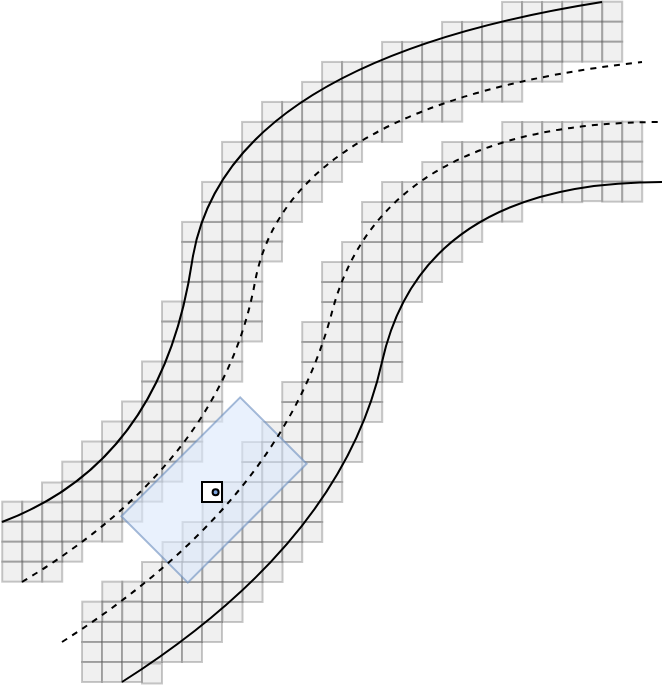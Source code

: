 <mxfile version="10.7.7" type="device"><diagram id="j79VXfivDQ6Q0y056nus" name="Page-1"><mxGraphModel dx="113" dy="199" grid="1" gridSize="2" guides="1" tooltips="1" connect="1" arrows="1" fold="1" page="1" pageScale="1" pageWidth="827" pageHeight="583" math="0" shadow="0"><root><mxCell id="0"/><mxCell id="1" parent="0"/><mxCell id="nVkgYg3XZB8dHfKa6zC_-6" value="" style="group;rotation=-45;" vertex="1" connectable="0" parent="1"><mxGeometry x="164" y="348" width="76.268" height="51.835" as="geometry"/></mxCell><mxCell id="nVkgYg3XZB8dHfKa6zC_-312" value="" style="rounded=0;whiteSpace=wrap;html=1;fillColor=#CCCCCC;gradientColor=none;strokeColor=#4D4D4D;opacity=30;" vertex="1" parent="nVkgYg3XZB8dHfKa6zC_-6"><mxGeometry x="46" y="22" width="10" height="10" as="geometry"/></mxCell><mxCell id="nVkgYg3XZB8dHfKa6zC_-322" value="" style="rounded=0;whiteSpace=wrap;html=1;fillColor=#CCCCCC;gradientColor=none;strokeColor=#4D4D4D;opacity=30;" vertex="1" parent="nVkgYg3XZB8dHfKa6zC_-6"><mxGeometry x="36.111" y="-18.165" width="10" height="10" as="geometry"/></mxCell><mxCell id="nVkgYg3XZB8dHfKa6zC_-323" value="" style="rounded=0;whiteSpace=wrap;html=1;fillColor=#CCCCCC;gradientColor=none;strokeColor=#4D4D4D;opacity=30;" vertex="1" parent="nVkgYg3XZB8dHfKa6zC_-6"><mxGeometry x="36.111" y="-8.165" width="10" height="10" as="geometry"/></mxCell><mxCell id="nVkgYg3XZB8dHfKa6zC_-324" value="" style="rounded=0;whiteSpace=wrap;html=1;fillColor=#CCCCCC;gradientColor=none;strokeColor=#4D4D4D;opacity=30;" vertex="1" parent="nVkgYg3XZB8dHfKa6zC_-6"><mxGeometry x="26.111" y="1.835" width="10" height="10" as="geometry"/></mxCell><mxCell id="nVkgYg3XZB8dHfKa6zC_-325" value="" style="rounded=0;whiteSpace=wrap;html=1;fillColor=#CCCCCC;gradientColor=none;strokeColor=#4D4D4D;opacity=30;" vertex="1" parent="nVkgYg3XZB8dHfKa6zC_-6"><mxGeometry x="6.111" y="11.835" width="10" height="10" as="geometry"/></mxCell><mxCell id="nVkgYg3XZB8dHfKa6zC_-339" value="" style="rounded=0;whiteSpace=wrap;html=1;fillColor=#CCCCCC;gradientColor=none;strokeColor=#4D4D4D;opacity=30;" vertex="1" parent="nVkgYg3XZB8dHfKa6zC_-6"><mxGeometry x="26.111" y="41.835" width="10" height="10" as="geometry"/></mxCell><mxCell id="nVkgYg3XZB8dHfKa6zC_-340" value="" style="rounded=0;whiteSpace=wrap;html=1;fillColor=#CCCCCC;gradientColor=none;strokeColor=#4D4D4D;opacity=30;" vertex="1" parent="nVkgYg3XZB8dHfKa6zC_-6"><mxGeometry x="36.111" y="31.835" width="10" height="10" as="geometry"/></mxCell><mxCell id="nVkgYg3XZB8dHfKa6zC_-341" value="" style="rounded=0;whiteSpace=wrap;html=1;fillColor=#CCCCCC;gradientColor=none;strokeColor=#4D4D4D;opacity=30;" vertex="1" parent="nVkgYg3XZB8dHfKa6zC_-6"><mxGeometry x="26.111" y="31.835" width="10" height="10" as="geometry"/></mxCell><mxCell id="nVkgYg3XZB8dHfKa6zC_-343" value="" style="rounded=0;whiteSpace=wrap;html=1;fillColor=#CCCCCC;gradientColor=none;strokeColor=#4D4D4D;opacity=30;" vertex="1" parent="nVkgYg3XZB8dHfKa6zC_-6"><mxGeometry x="66.268" y="12" width="10" height="10" as="geometry"/></mxCell><mxCell id="nVkgYg3XZB8dHfKa6zC_-434" value="" style="rounded=0;whiteSpace=wrap;html=1;fillColor=#CCCCCC;gradientColor=none;strokeColor=#4D4D4D;opacity=30;" vertex="1" parent="nVkgYg3XZB8dHfKa6zC_-6"><mxGeometry x="56.268" y="12" width="10" height="10" as="geometry"/></mxCell><mxCell id="nVkgYg3XZB8dHfKa6zC_-436" value="" style="rounded=0;whiteSpace=wrap;html=1;fillColor=#CCCCCC;gradientColor=none;strokeColor=#4D4D4D;opacity=30;" vertex="1" parent="nVkgYg3XZB8dHfKa6zC_-6"><mxGeometry x="66.268" y="2" width="10" height="10" as="geometry"/></mxCell><mxCell id="nVkgYg3XZB8dHfKa6zC_-56" value="" style="group" vertex="1" connectable="0" parent="1"><mxGeometry x="180" y="400" width="30" height="30" as="geometry"/></mxCell><mxCell id="nVkgYg3XZB8dHfKa6zC_-57" value="" style="rounded=0;whiteSpace=wrap;html=1;fillColor=#CCCCCC;gradientColor=none;strokeColor=#4D4D4D;opacity=30;" vertex="1" parent="nVkgYg3XZB8dHfKa6zC_-56"><mxGeometry width="10" height="10" as="geometry"/></mxCell><mxCell id="nVkgYg3XZB8dHfKa6zC_-58" value="" style="rounded=0;whiteSpace=wrap;html=1;fillColor=#CCCCCC;gradientColor=none;strokeColor=#4D4D4D;opacity=30;" vertex="1" parent="nVkgYg3XZB8dHfKa6zC_-56"><mxGeometry y="10" width="10" height="10" as="geometry"/></mxCell><mxCell id="nVkgYg3XZB8dHfKa6zC_-59" value="" style="rounded=0;whiteSpace=wrap;html=1;fillColor=#CCCCCC;gradientColor=none;strokeColor=#4D4D4D;opacity=30;" vertex="1" parent="nVkgYg3XZB8dHfKa6zC_-56"><mxGeometry x="10" width="10" height="10" as="geometry"/></mxCell><mxCell id="nVkgYg3XZB8dHfKa6zC_-60" value="" style="rounded=0;whiteSpace=wrap;html=1;fillColor=#CCCCCC;gradientColor=none;strokeColor=#4D4D4D;opacity=30;" vertex="1" parent="nVkgYg3XZB8dHfKa6zC_-56"><mxGeometry x="10" y="10" width="10" height="10" as="geometry"/></mxCell><mxCell id="nVkgYg3XZB8dHfKa6zC_-61" value="" style="rounded=0;whiteSpace=wrap;html=1;fillColor=#CCCCCC;gradientColor=none;strokeColor=#4D4D4D;opacity=30;" vertex="1" parent="nVkgYg3XZB8dHfKa6zC_-56"><mxGeometry y="20" width="10" height="10" as="geometry"/></mxCell><mxCell id="nVkgYg3XZB8dHfKa6zC_-62" value="" style="rounded=0;whiteSpace=wrap;html=1;fillColor=#CCCCCC;gradientColor=none;strokeColor=#4D4D4D;opacity=30;" vertex="1" parent="nVkgYg3XZB8dHfKa6zC_-56"><mxGeometry x="10" y="20" width="10" height="10" as="geometry"/></mxCell><mxCell id="nVkgYg3XZB8dHfKa6zC_-63" value="" style="rounded=0;whiteSpace=wrap;html=1;fillColor=#CCCCCC;gradientColor=none;strokeColor=#4D4D4D;opacity=30;" vertex="1" parent="nVkgYg3XZB8dHfKa6zC_-56"><mxGeometry x="20" width="10" height="10" as="geometry"/></mxCell><mxCell id="nVkgYg3XZB8dHfKa6zC_-64" value="" style="rounded=0;whiteSpace=wrap;html=1;fillColor=#CCCCCC;gradientColor=none;strokeColor=#4D4D4D;opacity=30;" vertex="1" parent="nVkgYg3XZB8dHfKa6zC_-56"><mxGeometry x="20" y="10" width="10" height="10" as="geometry"/></mxCell><mxCell id="nVkgYg3XZB8dHfKa6zC_-65" value="" style="rounded=0;whiteSpace=wrap;html=1;fillColor=#CCCCCC;gradientColor=none;strokeColor=#4D4D4D;opacity=30;" vertex="1" parent="nVkgYg3XZB8dHfKa6zC_-56"><mxGeometry x="20" y="20" width="10" height="10" as="geometry"/></mxCell><mxCell id="nVkgYg3XZB8dHfKa6zC_-342" value="" style="rounded=0;whiteSpace=wrap;html=1;fillColor=#CCCCCC;gradientColor=none;strokeColor=#4D4D4D;opacity=30;" vertex="1" parent="nVkgYg3XZB8dHfKa6zC_-56"><mxGeometry x="0.111" y="-10.165" width="10" height="10" as="geometry"/></mxCell><mxCell id="nVkgYg3XZB8dHfKa6zC_-66" value="" style="group" vertex="1" connectable="0" parent="1"><mxGeometry x="210" y="390" width="30" height="30" as="geometry"/></mxCell><mxCell id="nVkgYg3XZB8dHfKa6zC_-67" value="" style="rounded=0;whiteSpace=wrap;html=1;fillColor=#CCCCCC;gradientColor=none;strokeColor=#4D4D4D;opacity=30;" vertex="1" parent="nVkgYg3XZB8dHfKa6zC_-66"><mxGeometry width="10" height="10" as="geometry"/></mxCell><mxCell id="nVkgYg3XZB8dHfKa6zC_-68" value="" style="rounded=0;whiteSpace=wrap;html=1;fillColor=#CCCCCC;gradientColor=none;strokeColor=#4D4D4D;opacity=30;" vertex="1" parent="nVkgYg3XZB8dHfKa6zC_-66"><mxGeometry y="10" width="10" height="10" as="geometry"/></mxCell><mxCell id="nVkgYg3XZB8dHfKa6zC_-69" value="" style="rounded=0;whiteSpace=wrap;html=1;fillColor=#CCCCCC;gradientColor=none;strokeColor=#4D4D4D;opacity=30;" vertex="1" parent="nVkgYg3XZB8dHfKa6zC_-66"><mxGeometry x="10" width="10" height="10" as="geometry"/></mxCell><mxCell id="nVkgYg3XZB8dHfKa6zC_-70" value="" style="rounded=0;whiteSpace=wrap;html=1;fillColor=#CCCCCC;gradientColor=none;strokeColor=#4D4D4D;opacity=30;" vertex="1" parent="nVkgYg3XZB8dHfKa6zC_-66"><mxGeometry x="10" y="10" width="10" height="10" as="geometry"/></mxCell><mxCell id="nVkgYg3XZB8dHfKa6zC_-71" value="" style="rounded=0;whiteSpace=wrap;html=1;fillColor=#CCCCCC;gradientColor=none;strokeColor=#4D4D4D;opacity=30;" vertex="1" parent="nVkgYg3XZB8dHfKa6zC_-66"><mxGeometry y="20" width="10" height="10" as="geometry"/></mxCell><mxCell id="nVkgYg3XZB8dHfKa6zC_-72" value="" style="rounded=0;whiteSpace=wrap;html=1;fillColor=#CCCCCC;gradientColor=none;strokeColor=#4D4D4D;opacity=30;" vertex="1" parent="nVkgYg3XZB8dHfKa6zC_-66"><mxGeometry x="10" y="20" width="10" height="10" as="geometry"/></mxCell><mxCell id="nVkgYg3XZB8dHfKa6zC_-73" value="" style="rounded=0;whiteSpace=wrap;html=1;fillColor=#CCCCCC;gradientColor=none;strokeColor=#4D4D4D;opacity=30;" vertex="1" parent="nVkgYg3XZB8dHfKa6zC_-66"><mxGeometry x="20" width="10" height="10" as="geometry"/></mxCell><mxCell id="nVkgYg3XZB8dHfKa6zC_-74" value="" style="rounded=0;whiteSpace=wrap;html=1;fillColor=#CCCCCC;gradientColor=none;strokeColor=#4D4D4D;opacity=30;" vertex="1" parent="nVkgYg3XZB8dHfKa6zC_-66"><mxGeometry x="20" y="10" width="10" height="10" as="geometry"/></mxCell><mxCell id="nVkgYg3XZB8dHfKa6zC_-75" value="" style="rounded=0;whiteSpace=wrap;html=1;fillColor=#CCCCCC;gradientColor=none;strokeColor=#4D4D4D;opacity=30;" vertex="1" parent="nVkgYg3XZB8dHfKa6zC_-66"><mxGeometry x="20" y="20" width="10" height="10" as="geometry"/></mxCell><mxCell id="nVkgYg3XZB8dHfKa6zC_-77" value="" style="group" vertex="1" connectable="0" parent="1"><mxGeometry x="240.268" y="360" width="30" height="30" as="geometry"/></mxCell><mxCell id="nVkgYg3XZB8dHfKa6zC_-78" value="" style="rounded=0;whiteSpace=wrap;html=1;fillColor=#CCCCCC;gradientColor=none;strokeColor=#4D4D4D;opacity=30;" vertex="1" parent="nVkgYg3XZB8dHfKa6zC_-77"><mxGeometry width="10" height="10" as="geometry"/></mxCell><mxCell id="nVkgYg3XZB8dHfKa6zC_-79" value="" style="rounded=0;whiteSpace=wrap;html=1;fillColor=#CCCCCC;gradientColor=none;strokeColor=#4D4D4D;opacity=30;" vertex="1" parent="nVkgYg3XZB8dHfKa6zC_-77"><mxGeometry y="10" width="10" height="10" as="geometry"/></mxCell><mxCell id="nVkgYg3XZB8dHfKa6zC_-80" value="" style="rounded=0;whiteSpace=wrap;html=1;fillColor=#CCCCCC;gradientColor=none;strokeColor=#4D4D4D;opacity=30;" vertex="1" parent="nVkgYg3XZB8dHfKa6zC_-77"><mxGeometry x="10" width="10" height="10" as="geometry"/></mxCell><mxCell id="nVkgYg3XZB8dHfKa6zC_-81" value="" style="rounded=0;whiteSpace=wrap;html=1;fillColor=#CCCCCC;gradientColor=none;strokeColor=#4D4D4D;opacity=30;" vertex="1" parent="nVkgYg3XZB8dHfKa6zC_-77"><mxGeometry x="10" y="10" width="10" height="10" as="geometry"/></mxCell><mxCell id="nVkgYg3XZB8dHfKa6zC_-82" value="" style="rounded=0;whiteSpace=wrap;html=1;fillColor=#CCCCCC;gradientColor=none;strokeColor=#4D4D4D;opacity=30;" vertex="1" parent="nVkgYg3XZB8dHfKa6zC_-77"><mxGeometry y="20" width="10" height="10" as="geometry"/></mxCell><mxCell id="nVkgYg3XZB8dHfKa6zC_-83" value="" style="rounded=0;whiteSpace=wrap;html=1;fillColor=#CCCCCC;gradientColor=none;strokeColor=#4D4D4D;opacity=30;" vertex="1" parent="nVkgYg3XZB8dHfKa6zC_-77"><mxGeometry x="10" y="20" width="10" height="10" as="geometry"/></mxCell><mxCell id="nVkgYg3XZB8dHfKa6zC_-84" value="" style="rounded=0;whiteSpace=wrap;html=1;fillColor=#CCCCCC;gradientColor=none;strokeColor=#4D4D4D;opacity=30;" vertex="1" parent="nVkgYg3XZB8dHfKa6zC_-77"><mxGeometry x="20" width="10" height="10" as="geometry"/></mxCell><mxCell id="nVkgYg3XZB8dHfKa6zC_-85" value="" style="rounded=0;whiteSpace=wrap;html=1;fillColor=#CCCCCC;gradientColor=none;strokeColor=#4D4D4D;opacity=30;" vertex="1" parent="nVkgYg3XZB8dHfKa6zC_-77"><mxGeometry x="20" y="10" width="10" height="10" as="geometry"/></mxCell><mxCell id="nVkgYg3XZB8dHfKa6zC_-86" value="" style="rounded=0;whiteSpace=wrap;html=1;fillColor=#CCCCCC;gradientColor=none;strokeColor=#4D4D4D;opacity=30;" vertex="1" parent="nVkgYg3XZB8dHfKa6zC_-77"><mxGeometry x="20" y="20" width="10" height="10" as="geometry"/></mxCell><mxCell id="nVkgYg3XZB8dHfKa6zC_-87" value="" style="group" vertex="1" connectable="0" parent="1"><mxGeometry x="260.111" y="330" width="30" height="30" as="geometry"/></mxCell><mxCell id="nVkgYg3XZB8dHfKa6zC_-88" value="" style="rounded=0;whiteSpace=wrap;html=1;fillColor=#CCCCCC;gradientColor=none;strokeColor=#4D4D4D;opacity=30;" vertex="1" parent="nVkgYg3XZB8dHfKa6zC_-87"><mxGeometry width="10" height="10" as="geometry"/></mxCell><mxCell id="nVkgYg3XZB8dHfKa6zC_-89" value="" style="rounded=0;whiteSpace=wrap;html=1;fillColor=#CCCCCC;gradientColor=none;strokeColor=#4D4D4D;opacity=30;" vertex="1" parent="nVkgYg3XZB8dHfKa6zC_-87"><mxGeometry y="10" width="10" height="10" as="geometry"/></mxCell><mxCell id="nVkgYg3XZB8dHfKa6zC_-90" value="" style="rounded=0;whiteSpace=wrap;html=1;fillColor=#CCCCCC;gradientColor=none;strokeColor=#4D4D4D;opacity=30;" vertex="1" parent="nVkgYg3XZB8dHfKa6zC_-87"><mxGeometry x="10" width="10" height="10" as="geometry"/></mxCell><mxCell id="nVkgYg3XZB8dHfKa6zC_-91" value="" style="rounded=0;whiteSpace=wrap;html=1;fillColor=#CCCCCC;gradientColor=none;strokeColor=#4D4D4D;opacity=30;" vertex="1" parent="nVkgYg3XZB8dHfKa6zC_-87"><mxGeometry x="10" y="10" width="10" height="10" as="geometry"/></mxCell><mxCell id="nVkgYg3XZB8dHfKa6zC_-92" value="" style="rounded=0;whiteSpace=wrap;html=1;fillColor=#CCCCCC;gradientColor=none;strokeColor=#4D4D4D;opacity=30;" vertex="1" parent="nVkgYg3XZB8dHfKa6zC_-87"><mxGeometry y="20" width="10" height="10" as="geometry"/></mxCell><mxCell id="nVkgYg3XZB8dHfKa6zC_-93" value="" style="rounded=0;whiteSpace=wrap;html=1;fillColor=#CCCCCC;gradientColor=none;strokeColor=#4D4D4D;opacity=30;" vertex="1" parent="nVkgYg3XZB8dHfKa6zC_-87"><mxGeometry x="10" y="20" width="10" height="10" as="geometry"/></mxCell><mxCell id="nVkgYg3XZB8dHfKa6zC_-94" value="" style="rounded=0;whiteSpace=wrap;html=1;fillColor=#CCCCCC;gradientColor=none;strokeColor=#4D4D4D;opacity=30;" vertex="1" parent="nVkgYg3XZB8dHfKa6zC_-87"><mxGeometry x="20" width="10" height="10" as="geometry"/></mxCell><mxCell id="nVkgYg3XZB8dHfKa6zC_-95" value="" style="rounded=0;whiteSpace=wrap;html=1;fillColor=#CCCCCC;gradientColor=none;strokeColor=#4D4D4D;opacity=30;" vertex="1" parent="nVkgYg3XZB8dHfKa6zC_-87"><mxGeometry x="20" y="10" width="10" height="10" as="geometry"/></mxCell><mxCell id="nVkgYg3XZB8dHfKa6zC_-96" value="" style="rounded=0;whiteSpace=wrap;html=1;fillColor=#CCCCCC;gradientColor=none;strokeColor=#4D4D4D;opacity=30;" vertex="1" parent="nVkgYg3XZB8dHfKa6zC_-87"><mxGeometry x="20" y="20" width="10" height="10" as="geometry"/></mxCell><mxCell id="nVkgYg3XZB8dHfKa6zC_-97" value="" style="group" vertex="1" connectable="0" parent="1"><mxGeometry x="280.111" y="300" width="30" height="30" as="geometry"/></mxCell><mxCell id="nVkgYg3XZB8dHfKa6zC_-98" value="" style="rounded=0;whiteSpace=wrap;html=1;fillColor=#CCCCCC;gradientColor=none;strokeColor=#4D4D4D;opacity=30;" vertex="1" parent="nVkgYg3XZB8dHfKa6zC_-97"><mxGeometry width="10" height="10" as="geometry"/></mxCell><mxCell id="nVkgYg3XZB8dHfKa6zC_-99" value="" style="rounded=0;whiteSpace=wrap;html=1;fillColor=#CCCCCC;gradientColor=none;strokeColor=#4D4D4D;opacity=30;" vertex="1" parent="nVkgYg3XZB8dHfKa6zC_-97"><mxGeometry y="10" width="10" height="10" as="geometry"/></mxCell><mxCell id="nVkgYg3XZB8dHfKa6zC_-100" value="" style="rounded=0;whiteSpace=wrap;html=1;fillColor=#CCCCCC;gradientColor=none;strokeColor=#4D4D4D;opacity=30;" vertex="1" parent="nVkgYg3XZB8dHfKa6zC_-97"><mxGeometry x="10" width="10" height="10" as="geometry"/></mxCell><mxCell id="nVkgYg3XZB8dHfKa6zC_-101" value="" style="rounded=0;whiteSpace=wrap;html=1;fillColor=#CCCCCC;gradientColor=none;strokeColor=#4D4D4D;opacity=30;" vertex="1" parent="nVkgYg3XZB8dHfKa6zC_-97"><mxGeometry x="10" y="10" width="10" height="10" as="geometry"/></mxCell><mxCell id="nVkgYg3XZB8dHfKa6zC_-102" value="" style="rounded=0;whiteSpace=wrap;html=1;fillColor=#CCCCCC;gradientColor=none;strokeColor=#4D4D4D;opacity=30;" vertex="1" parent="nVkgYg3XZB8dHfKa6zC_-97"><mxGeometry y="20" width="10" height="10" as="geometry"/></mxCell><mxCell id="nVkgYg3XZB8dHfKa6zC_-103" value="" style="rounded=0;whiteSpace=wrap;html=1;fillColor=#CCCCCC;gradientColor=none;strokeColor=#4D4D4D;opacity=30;" vertex="1" parent="nVkgYg3XZB8dHfKa6zC_-97"><mxGeometry x="10" y="20" width="10" height="10" as="geometry"/></mxCell><mxCell id="nVkgYg3XZB8dHfKa6zC_-104" value="" style="rounded=0;whiteSpace=wrap;html=1;fillColor=#CCCCCC;gradientColor=none;strokeColor=#4D4D4D;opacity=30;" vertex="1" parent="nVkgYg3XZB8dHfKa6zC_-97"><mxGeometry x="20" width="10" height="10" as="geometry"/></mxCell><mxCell id="nVkgYg3XZB8dHfKa6zC_-105" value="" style="rounded=0;whiteSpace=wrap;html=1;fillColor=#CCCCCC;gradientColor=none;strokeColor=#4D4D4D;opacity=30;" vertex="1" parent="nVkgYg3XZB8dHfKa6zC_-97"><mxGeometry x="20" y="10" width="10" height="10" as="geometry"/></mxCell><mxCell id="nVkgYg3XZB8dHfKa6zC_-106" value="" style="rounded=0;whiteSpace=wrap;html=1;fillColor=#CCCCCC;gradientColor=none;strokeColor=#4D4D4D;opacity=30;" vertex="1" parent="nVkgYg3XZB8dHfKa6zC_-97"><mxGeometry x="20" y="20" width="10" height="10" as="geometry"/></mxCell><mxCell id="nVkgYg3XZB8dHfKa6zC_-107" value="" style="group" vertex="1" connectable="0" parent="1"><mxGeometry x="290.111" y="270" width="30" height="30" as="geometry"/></mxCell><mxCell id="nVkgYg3XZB8dHfKa6zC_-108" value="" style="rounded=0;whiteSpace=wrap;html=1;fillColor=#CCCCCC;gradientColor=none;strokeColor=#4D4D4D;opacity=30;" vertex="1" parent="nVkgYg3XZB8dHfKa6zC_-107"><mxGeometry width="10" height="10" as="geometry"/></mxCell><mxCell id="nVkgYg3XZB8dHfKa6zC_-109" value="" style="rounded=0;whiteSpace=wrap;html=1;fillColor=#CCCCCC;gradientColor=none;strokeColor=#4D4D4D;opacity=30;" vertex="1" parent="nVkgYg3XZB8dHfKa6zC_-107"><mxGeometry y="10" width="10" height="10" as="geometry"/></mxCell><mxCell id="nVkgYg3XZB8dHfKa6zC_-110" value="" style="rounded=0;whiteSpace=wrap;html=1;fillColor=#CCCCCC;gradientColor=none;strokeColor=#4D4D4D;opacity=30;" vertex="1" parent="nVkgYg3XZB8dHfKa6zC_-107"><mxGeometry x="10" width="10" height="10" as="geometry"/></mxCell><mxCell id="nVkgYg3XZB8dHfKa6zC_-111" value="" style="rounded=0;whiteSpace=wrap;html=1;fillColor=#CCCCCC;gradientColor=none;strokeColor=#4D4D4D;opacity=30;" vertex="1" parent="nVkgYg3XZB8dHfKa6zC_-107"><mxGeometry x="10" y="10" width="10" height="10" as="geometry"/></mxCell><mxCell id="nVkgYg3XZB8dHfKa6zC_-112" value="" style="rounded=0;whiteSpace=wrap;html=1;fillColor=#CCCCCC;gradientColor=none;strokeColor=#4D4D4D;opacity=30;" vertex="1" parent="nVkgYg3XZB8dHfKa6zC_-107"><mxGeometry y="20" width="10" height="10" as="geometry"/></mxCell><mxCell id="nVkgYg3XZB8dHfKa6zC_-113" value="" style="rounded=0;whiteSpace=wrap;html=1;fillColor=#CCCCCC;gradientColor=none;strokeColor=#4D4D4D;opacity=30;" vertex="1" parent="nVkgYg3XZB8dHfKa6zC_-107"><mxGeometry x="10" y="20" width="10" height="10" as="geometry"/></mxCell><mxCell id="nVkgYg3XZB8dHfKa6zC_-114" value="" style="rounded=0;whiteSpace=wrap;html=1;fillColor=#CCCCCC;gradientColor=none;strokeColor=#4D4D4D;opacity=30;" vertex="1" parent="nVkgYg3XZB8dHfKa6zC_-107"><mxGeometry x="20" width="10" height="10" as="geometry"/></mxCell><mxCell id="nVkgYg3XZB8dHfKa6zC_-115" value="" style="rounded=0;whiteSpace=wrap;html=1;fillColor=#CCCCCC;gradientColor=none;strokeColor=#4D4D4D;opacity=30;" vertex="1" parent="nVkgYg3XZB8dHfKa6zC_-107"><mxGeometry x="20" y="10" width="10" height="10" as="geometry"/></mxCell><mxCell id="nVkgYg3XZB8dHfKa6zC_-116" value="" style="rounded=0;whiteSpace=wrap;html=1;fillColor=#CCCCCC;gradientColor=none;strokeColor=#4D4D4D;opacity=30;" vertex="1" parent="nVkgYg3XZB8dHfKa6zC_-107"><mxGeometry x="20" y="20" width="10" height="10" as="geometry"/></mxCell><mxCell id="nVkgYg3XZB8dHfKa6zC_-117" value="" style="group" vertex="1" connectable="0" parent="1"><mxGeometry x="290.111" y="240" width="30" height="30" as="geometry"/></mxCell><mxCell id="nVkgYg3XZB8dHfKa6zC_-119" value="" style="rounded=0;whiteSpace=wrap;html=1;fillColor=#CCCCCC;gradientColor=none;strokeColor=#4D4D4D;opacity=30;" vertex="1" parent="nVkgYg3XZB8dHfKa6zC_-117"><mxGeometry y="10" width="10" height="10" as="geometry"/></mxCell><mxCell id="nVkgYg3XZB8dHfKa6zC_-120" value="" style="rounded=0;whiteSpace=wrap;html=1;fillColor=#CCCCCC;gradientColor=none;strokeColor=#4D4D4D;opacity=30;" vertex="1" parent="nVkgYg3XZB8dHfKa6zC_-117"><mxGeometry x="10" width="10" height="10" as="geometry"/></mxCell><mxCell id="nVkgYg3XZB8dHfKa6zC_-121" value="" style="rounded=0;whiteSpace=wrap;html=1;fillColor=#CCCCCC;gradientColor=none;strokeColor=#4D4D4D;opacity=30;" vertex="1" parent="nVkgYg3XZB8dHfKa6zC_-117"><mxGeometry x="10" y="10" width="10" height="10" as="geometry"/></mxCell><mxCell id="nVkgYg3XZB8dHfKa6zC_-122" value="" style="rounded=0;whiteSpace=wrap;html=1;fillColor=#CCCCCC;gradientColor=none;strokeColor=#4D4D4D;opacity=30;" vertex="1" parent="nVkgYg3XZB8dHfKa6zC_-117"><mxGeometry y="20" width="10" height="10" as="geometry"/></mxCell><mxCell id="nVkgYg3XZB8dHfKa6zC_-123" value="" style="rounded=0;whiteSpace=wrap;html=1;fillColor=#CCCCCC;gradientColor=none;strokeColor=#4D4D4D;opacity=30;" vertex="1" parent="nVkgYg3XZB8dHfKa6zC_-117"><mxGeometry x="10" y="20" width="10" height="10" as="geometry"/></mxCell><mxCell id="nVkgYg3XZB8dHfKa6zC_-124" value="" style="rounded=0;whiteSpace=wrap;html=1;fillColor=#CCCCCC;gradientColor=none;strokeColor=#4D4D4D;opacity=30;" vertex="1" parent="nVkgYg3XZB8dHfKa6zC_-117"><mxGeometry x="20" width="10" height="10" as="geometry"/></mxCell><mxCell id="nVkgYg3XZB8dHfKa6zC_-125" value="" style="rounded=0;whiteSpace=wrap;html=1;fillColor=#CCCCCC;gradientColor=none;strokeColor=#4D4D4D;opacity=30;" vertex="1" parent="nVkgYg3XZB8dHfKa6zC_-117"><mxGeometry x="20" y="10" width="10" height="10" as="geometry"/></mxCell><mxCell id="nVkgYg3XZB8dHfKa6zC_-126" value="" style="rounded=0;whiteSpace=wrap;html=1;fillColor=#CCCCCC;gradientColor=none;strokeColor=#4D4D4D;opacity=30;" vertex="1" parent="nVkgYg3XZB8dHfKa6zC_-117"><mxGeometry x="20" y="20" width="10" height="10" as="geometry"/></mxCell><mxCell id="nVkgYg3XZB8dHfKa6zC_-127" value="" style="group" vertex="1" connectable="0" parent="1"><mxGeometry x="320.033" y="210" width="30" height="30" as="geometry"/></mxCell><mxCell id="nVkgYg3XZB8dHfKa6zC_-128" value="" style="rounded=0;whiteSpace=wrap;html=1;fillColor=#CCCCCC;gradientColor=none;strokeColor=#4D4D4D;opacity=30;" vertex="1" parent="nVkgYg3XZB8dHfKa6zC_-127"><mxGeometry width="10" height="10" as="geometry"/></mxCell><mxCell id="nVkgYg3XZB8dHfKa6zC_-129" value="" style="rounded=0;whiteSpace=wrap;html=1;fillColor=#CCCCCC;gradientColor=none;strokeColor=#4D4D4D;opacity=30;" vertex="1" parent="nVkgYg3XZB8dHfKa6zC_-127"><mxGeometry y="10" width="10" height="10" as="geometry"/></mxCell><mxCell id="nVkgYg3XZB8dHfKa6zC_-130" value="" style="rounded=0;whiteSpace=wrap;html=1;fillColor=#CCCCCC;gradientColor=none;strokeColor=#4D4D4D;opacity=30;" vertex="1" parent="nVkgYg3XZB8dHfKa6zC_-127"><mxGeometry x="10" width="10" height="10" as="geometry"/></mxCell><mxCell id="nVkgYg3XZB8dHfKa6zC_-131" value="" style="rounded=0;whiteSpace=wrap;html=1;fillColor=#CCCCCC;gradientColor=none;strokeColor=#4D4D4D;opacity=30;" vertex="1" parent="nVkgYg3XZB8dHfKa6zC_-127"><mxGeometry x="10" y="10" width="10" height="10" as="geometry"/></mxCell><mxCell id="nVkgYg3XZB8dHfKa6zC_-132" value="" style="rounded=0;whiteSpace=wrap;html=1;fillColor=#CCCCCC;gradientColor=none;strokeColor=#4D4D4D;opacity=30;" vertex="1" parent="nVkgYg3XZB8dHfKa6zC_-127"><mxGeometry y="20" width="10" height="10" as="geometry"/></mxCell><mxCell id="nVkgYg3XZB8dHfKa6zC_-133" value="" style="rounded=0;whiteSpace=wrap;html=1;fillColor=#CCCCCC;gradientColor=none;strokeColor=#4D4D4D;opacity=30;" vertex="1" parent="nVkgYg3XZB8dHfKa6zC_-127"><mxGeometry x="10" y="20" width="10" height="10" as="geometry"/></mxCell><mxCell id="nVkgYg3XZB8dHfKa6zC_-134" value="" style="rounded=0;whiteSpace=wrap;html=1;fillColor=#CCCCCC;gradientColor=none;strokeColor=#4D4D4D;opacity=30;" vertex="1" parent="nVkgYg3XZB8dHfKa6zC_-127"><mxGeometry x="20" width="10" height="10" as="geometry"/></mxCell><mxCell id="nVkgYg3XZB8dHfKa6zC_-135" value="" style="rounded=0;whiteSpace=wrap;html=1;fillColor=#CCCCCC;gradientColor=none;strokeColor=#4D4D4D;opacity=30;" vertex="1" parent="nVkgYg3XZB8dHfKa6zC_-127"><mxGeometry x="20" y="10" width="10" height="10" as="geometry"/></mxCell><mxCell id="nVkgYg3XZB8dHfKa6zC_-136" value="" style="rounded=0;whiteSpace=wrap;html=1;fillColor=#CCCCCC;gradientColor=none;strokeColor=#4D4D4D;opacity=30;" vertex="1" parent="nVkgYg3XZB8dHfKa6zC_-127"><mxGeometry x="20" y="20" width="10" height="10" as="geometry"/></mxCell><mxCell id="nVkgYg3XZB8dHfKa6zC_-137" value="" style="group" vertex="1" connectable="0" parent="1"><mxGeometry x="340.111" y="180" width="30" height="30" as="geometry"/></mxCell><mxCell id="nVkgYg3XZB8dHfKa6zC_-138" value="" style="rounded=0;whiteSpace=wrap;html=1;fillColor=#CCCCCC;gradientColor=none;strokeColor=#4D4D4D;opacity=30;" vertex="1" parent="nVkgYg3XZB8dHfKa6zC_-137"><mxGeometry width="10" height="10" as="geometry"/></mxCell><mxCell id="nVkgYg3XZB8dHfKa6zC_-139" value="" style="rounded=0;whiteSpace=wrap;html=1;fillColor=#CCCCCC;gradientColor=none;strokeColor=#4D4D4D;opacity=30;" vertex="1" parent="nVkgYg3XZB8dHfKa6zC_-137"><mxGeometry y="10" width="10" height="10" as="geometry"/></mxCell><mxCell id="nVkgYg3XZB8dHfKa6zC_-140" value="" style="rounded=0;whiteSpace=wrap;html=1;fillColor=#CCCCCC;gradientColor=none;strokeColor=#4D4D4D;opacity=30;" vertex="1" parent="nVkgYg3XZB8dHfKa6zC_-137"><mxGeometry x="10" width="10" height="10" as="geometry"/></mxCell><mxCell id="nVkgYg3XZB8dHfKa6zC_-141" value="" style="rounded=0;whiteSpace=wrap;html=1;fillColor=#CCCCCC;gradientColor=none;strokeColor=#4D4D4D;opacity=30;" vertex="1" parent="nVkgYg3XZB8dHfKa6zC_-137"><mxGeometry x="10" y="10" width="10" height="10" as="geometry"/></mxCell><mxCell id="nVkgYg3XZB8dHfKa6zC_-142" value="" style="rounded=0;whiteSpace=wrap;html=1;fillColor=#CCCCCC;gradientColor=none;strokeColor=#4D4D4D;opacity=30;" vertex="1" parent="nVkgYg3XZB8dHfKa6zC_-137"><mxGeometry y="20" width="10" height="10" as="geometry"/></mxCell><mxCell id="nVkgYg3XZB8dHfKa6zC_-143" value="" style="rounded=0;whiteSpace=wrap;html=1;fillColor=#CCCCCC;gradientColor=none;strokeColor=#4D4D4D;opacity=30;" vertex="1" parent="nVkgYg3XZB8dHfKa6zC_-137"><mxGeometry x="10" y="20" width="10" height="10" as="geometry"/></mxCell><mxCell id="nVkgYg3XZB8dHfKa6zC_-144" value="" style="rounded=0;whiteSpace=wrap;html=1;fillColor=#CCCCCC;gradientColor=none;strokeColor=#4D4D4D;opacity=30;" vertex="1" parent="nVkgYg3XZB8dHfKa6zC_-137"><mxGeometry x="20" width="10" height="10" as="geometry"/></mxCell><mxCell id="nVkgYg3XZB8dHfKa6zC_-145" value="" style="rounded=0;whiteSpace=wrap;html=1;fillColor=#CCCCCC;gradientColor=none;strokeColor=#4D4D4D;opacity=30;" vertex="1" parent="nVkgYg3XZB8dHfKa6zC_-137"><mxGeometry x="20" y="10" width="10" height="10" as="geometry"/></mxCell><mxCell id="nVkgYg3XZB8dHfKa6zC_-146" value="" style="rounded=0;whiteSpace=wrap;html=1;fillColor=#CCCCCC;gradientColor=none;strokeColor=#4D4D4D;opacity=30;" vertex="1" parent="nVkgYg3XZB8dHfKa6zC_-137"><mxGeometry x="20" y="20" width="10" height="10" as="geometry"/></mxCell><mxCell id="nVkgYg3XZB8dHfKa6zC_-453" value="" style="rounded=0;whiteSpace=wrap;html=1;fillColor=#CCCCCC;gradientColor=none;strokeColor=#4D4D4D;opacity=30;" vertex="1" parent="nVkgYg3XZB8dHfKa6zC_-137"><mxGeometry x="-10.078" y="10" width="10" height="10" as="geometry"/></mxCell><mxCell id="nVkgYg3XZB8dHfKa6zC_-147" value="" style="group" vertex="1" connectable="0" parent="1"><mxGeometry x="370.111" y="169.806" width="30" height="30" as="geometry"/></mxCell><mxCell id="nVkgYg3XZB8dHfKa6zC_-148" value="" style="rounded=0;whiteSpace=wrap;html=1;fillColor=#CCCCCC;gradientColor=none;strokeColor=#4D4D4D;opacity=30;" vertex="1" parent="nVkgYg3XZB8dHfKa6zC_-147"><mxGeometry width="10" height="10" as="geometry"/></mxCell><mxCell id="nVkgYg3XZB8dHfKa6zC_-149" value="" style="rounded=0;whiteSpace=wrap;html=1;fillColor=#CCCCCC;gradientColor=none;strokeColor=#4D4D4D;opacity=30;" vertex="1" parent="nVkgYg3XZB8dHfKa6zC_-147"><mxGeometry y="10" width="10" height="10" as="geometry"/></mxCell><mxCell id="nVkgYg3XZB8dHfKa6zC_-150" value="" style="rounded=0;whiteSpace=wrap;html=1;fillColor=#CCCCCC;gradientColor=none;strokeColor=#4D4D4D;opacity=30;" vertex="1" parent="nVkgYg3XZB8dHfKa6zC_-147"><mxGeometry x="10" width="10" height="10" as="geometry"/></mxCell><mxCell id="nVkgYg3XZB8dHfKa6zC_-151" value="" style="rounded=0;whiteSpace=wrap;html=1;fillColor=#CCCCCC;gradientColor=none;strokeColor=#4D4D4D;opacity=30;" vertex="1" parent="nVkgYg3XZB8dHfKa6zC_-147"><mxGeometry x="10" y="10" width="10" height="10" as="geometry"/></mxCell><mxCell id="nVkgYg3XZB8dHfKa6zC_-152" value="" style="rounded=0;whiteSpace=wrap;html=1;fillColor=#CCCCCC;gradientColor=none;strokeColor=#4D4D4D;opacity=30;" vertex="1" parent="nVkgYg3XZB8dHfKa6zC_-147"><mxGeometry y="20" width="10" height="10" as="geometry"/></mxCell><mxCell id="nVkgYg3XZB8dHfKa6zC_-153" value="" style="rounded=0;whiteSpace=wrap;html=1;fillColor=#CCCCCC;gradientColor=none;strokeColor=#4D4D4D;opacity=30;" vertex="1" parent="nVkgYg3XZB8dHfKa6zC_-147"><mxGeometry x="10" y="20" width="10" height="10" as="geometry"/></mxCell><mxCell id="nVkgYg3XZB8dHfKa6zC_-154" value="" style="rounded=0;whiteSpace=wrap;html=1;fillColor=#CCCCCC;gradientColor=none;strokeColor=#4D4D4D;opacity=30;" vertex="1" parent="nVkgYg3XZB8dHfKa6zC_-147"><mxGeometry x="20" width="10" height="10" as="geometry"/></mxCell><mxCell id="nVkgYg3XZB8dHfKa6zC_-155" value="" style="rounded=0;whiteSpace=wrap;html=1;fillColor=#CCCCCC;gradientColor=none;strokeColor=#4D4D4D;opacity=30;" vertex="1" parent="nVkgYg3XZB8dHfKa6zC_-147"><mxGeometry x="20" y="10" width="10" height="10" as="geometry"/></mxCell><mxCell id="nVkgYg3XZB8dHfKa6zC_-156" value="" style="rounded=0;whiteSpace=wrap;html=1;fillColor=#CCCCCC;gradientColor=none;strokeColor=#4D4D4D;opacity=30;" vertex="1" parent="nVkgYg3XZB8dHfKa6zC_-147"><mxGeometry x="20" y="20" width="10" height="10" as="geometry"/></mxCell><mxCell id="nVkgYg3XZB8dHfKa6zC_-157" value="" style="group" vertex="1" connectable="0" parent="1"><mxGeometry x="400.111" y="160.058" width="30" height="30" as="geometry"/></mxCell><mxCell id="nVkgYg3XZB8dHfKa6zC_-158" value="" style="rounded=0;whiteSpace=wrap;html=1;fillColor=#CCCCCC;gradientColor=none;strokeColor=#4D4D4D;opacity=30;" vertex="1" parent="nVkgYg3XZB8dHfKa6zC_-157"><mxGeometry width="10" height="10" as="geometry"/></mxCell><mxCell id="nVkgYg3XZB8dHfKa6zC_-159" value="" style="rounded=0;whiteSpace=wrap;html=1;fillColor=#CCCCCC;gradientColor=none;strokeColor=#4D4D4D;opacity=30;" vertex="1" parent="nVkgYg3XZB8dHfKa6zC_-157"><mxGeometry y="10" width="10" height="10" as="geometry"/></mxCell><mxCell id="nVkgYg3XZB8dHfKa6zC_-160" value="" style="rounded=0;whiteSpace=wrap;html=1;fillColor=#CCCCCC;gradientColor=none;strokeColor=#4D4D4D;opacity=30;" vertex="1" parent="nVkgYg3XZB8dHfKa6zC_-157"><mxGeometry x="10" width="10" height="10" as="geometry"/></mxCell><mxCell id="nVkgYg3XZB8dHfKa6zC_-161" value="" style="rounded=0;whiteSpace=wrap;html=1;fillColor=#CCCCCC;gradientColor=none;strokeColor=#4D4D4D;opacity=30;" vertex="1" parent="nVkgYg3XZB8dHfKa6zC_-157"><mxGeometry x="10" y="10" width="10" height="10" as="geometry"/></mxCell><mxCell id="nVkgYg3XZB8dHfKa6zC_-162" value="" style="rounded=0;whiteSpace=wrap;html=1;fillColor=#CCCCCC;gradientColor=none;strokeColor=#4D4D4D;opacity=30;" vertex="1" parent="nVkgYg3XZB8dHfKa6zC_-157"><mxGeometry y="20" width="10" height="10" as="geometry"/></mxCell><mxCell id="nVkgYg3XZB8dHfKa6zC_-163" value="" style="rounded=0;whiteSpace=wrap;html=1;fillColor=#CCCCCC;gradientColor=none;strokeColor=#4D4D4D;opacity=30;" vertex="1" parent="nVkgYg3XZB8dHfKa6zC_-157"><mxGeometry x="10" y="20" width="10" height="10" as="geometry"/></mxCell><mxCell id="nVkgYg3XZB8dHfKa6zC_-164" value="" style="rounded=0;whiteSpace=wrap;html=1;fillColor=#CCCCCC;gradientColor=none;strokeColor=#4D4D4D;opacity=30;" vertex="1" parent="nVkgYg3XZB8dHfKa6zC_-157"><mxGeometry x="20" width="10" height="10" as="geometry"/></mxCell><mxCell id="nVkgYg3XZB8dHfKa6zC_-165" value="" style="rounded=0;whiteSpace=wrap;html=1;fillColor=#CCCCCC;gradientColor=none;strokeColor=#4D4D4D;opacity=30;" vertex="1" parent="nVkgYg3XZB8dHfKa6zC_-157"><mxGeometry x="20" y="10" width="10" height="10" as="geometry"/></mxCell><mxCell id="nVkgYg3XZB8dHfKa6zC_-166" value="" style="rounded=0;whiteSpace=wrap;html=1;fillColor=#CCCCCC;gradientColor=none;strokeColor=#4D4D4D;opacity=30;" vertex="1" parent="nVkgYg3XZB8dHfKa6zC_-157"><mxGeometry x="20" y="20" width="10" height="10" as="geometry"/></mxCell><mxCell id="nVkgYg3XZB8dHfKa6zC_-167" value="" style="group" vertex="1" connectable="0" parent="1"><mxGeometry x="430.111" y="149.835" width="30" height="30" as="geometry"/></mxCell><mxCell id="nVkgYg3XZB8dHfKa6zC_-168" value="" style="rounded=0;whiteSpace=wrap;html=1;fillColor=#CCCCCC;gradientColor=none;strokeColor=#4D4D4D;opacity=30;" vertex="1" parent="nVkgYg3XZB8dHfKa6zC_-167"><mxGeometry width="10" height="10" as="geometry"/></mxCell><mxCell id="nVkgYg3XZB8dHfKa6zC_-169" value="" style="rounded=0;whiteSpace=wrap;html=1;fillColor=#CCCCCC;gradientColor=none;strokeColor=#4D4D4D;opacity=30;" vertex="1" parent="nVkgYg3XZB8dHfKa6zC_-167"><mxGeometry y="10" width="10" height="10" as="geometry"/></mxCell><mxCell id="nVkgYg3XZB8dHfKa6zC_-170" value="" style="rounded=0;whiteSpace=wrap;html=1;fillColor=#CCCCCC;gradientColor=none;strokeColor=#4D4D4D;opacity=30;" vertex="1" parent="nVkgYg3XZB8dHfKa6zC_-167"><mxGeometry x="10" width="10" height="10" as="geometry"/></mxCell><mxCell id="nVkgYg3XZB8dHfKa6zC_-171" value="" style="rounded=0;whiteSpace=wrap;html=1;fillColor=#CCCCCC;gradientColor=none;strokeColor=#4D4D4D;opacity=30;" vertex="1" parent="nVkgYg3XZB8dHfKa6zC_-167"><mxGeometry x="10" y="10" width="10" height="10" as="geometry"/></mxCell><mxCell id="nVkgYg3XZB8dHfKa6zC_-172" value="" style="rounded=0;whiteSpace=wrap;html=1;fillColor=#CCCCCC;gradientColor=none;strokeColor=#4D4D4D;opacity=30;" vertex="1" parent="nVkgYg3XZB8dHfKa6zC_-167"><mxGeometry y="20" width="10" height="10" as="geometry"/></mxCell><mxCell id="nVkgYg3XZB8dHfKa6zC_-173" value="" style="rounded=0;whiteSpace=wrap;html=1;fillColor=#CCCCCC;gradientColor=none;strokeColor=#4D4D4D;opacity=30;" vertex="1" parent="nVkgYg3XZB8dHfKa6zC_-167"><mxGeometry x="10" y="20" width="10" height="10" as="geometry"/></mxCell><mxCell id="nVkgYg3XZB8dHfKa6zC_-174" value="" style="rounded=0;whiteSpace=wrap;html=1;fillColor=#CCCCCC;gradientColor=none;strokeColor=#4D4D4D;opacity=30;" vertex="1" parent="nVkgYg3XZB8dHfKa6zC_-167"><mxGeometry x="20" width="10" height="10" as="geometry"/></mxCell><mxCell id="nVkgYg3XZB8dHfKa6zC_-175" value="" style="rounded=0;whiteSpace=wrap;html=1;fillColor=#CCCCCC;gradientColor=none;strokeColor=#4D4D4D;opacity=30;" vertex="1" parent="nVkgYg3XZB8dHfKa6zC_-167"><mxGeometry x="20" y="10" width="10" height="10" as="geometry"/></mxCell><mxCell id="nVkgYg3XZB8dHfKa6zC_-176" value="" style="rounded=0;whiteSpace=wrap;html=1;fillColor=#CCCCCC;gradientColor=none;strokeColor=#4D4D4D;opacity=30;" vertex="1" parent="nVkgYg3XZB8dHfKa6zC_-167"><mxGeometry x="20" y="20" width="10" height="10" as="geometry"/></mxCell><mxCell id="nVkgYg3XZB8dHfKa6zC_-177" value="" style="group" vertex="1" connectable="0" parent="1"><mxGeometry x="420.111" y="89.835" width="30" height="30" as="geometry"/></mxCell><mxCell id="nVkgYg3XZB8dHfKa6zC_-178" value="" style="rounded=0;whiteSpace=wrap;html=1;fillColor=#CCCCCC;gradientColor=none;strokeColor=#4D4D4D;opacity=30;" vertex="1" parent="nVkgYg3XZB8dHfKa6zC_-177"><mxGeometry width="10" height="10" as="geometry"/></mxCell><mxCell id="nVkgYg3XZB8dHfKa6zC_-179" value="" style="rounded=0;whiteSpace=wrap;html=1;fillColor=#CCCCCC;gradientColor=none;strokeColor=#4D4D4D;opacity=30;" vertex="1" parent="nVkgYg3XZB8dHfKa6zC_-177"><mxGeometry y="10" width="10" height="10" as="geometry"/></mxCell><mxCell id="nVkgYg3XZB8dHfKa6zC_-180" value="" style="rounded=0;whiteSpace=wrap;html=1;fillColor=#CCCCCC;gradientColor=none;strokeColor=#4D4D4D;opacity=30;" vertex="1" parent="nVkgYg3XZB8dHfKa6zC_-177"><mxGeometry x="10" width="10" height="10" as="geometry"/></mxCell><mxCell id="nVkgYg3XZB8dHfKa6zC_-181" value="" style="rounded=0;whiteSpace=wrap;html=1;fillColor=#CCCCCC;gradientColor=none;strokeColor=#4D4D4D;opacity=30;" vertex="1" parent="nVkgYg3XZB8dHfKa6zC_-177"><mxGeometry x="10" y="10" width="10" height="10" as="geometry"/></mxCell><mxCell id="nVkgYg3XZB8dHfKa6zC_-182" value="" style="rounded=0;whiteSpace=wrap;html=1;fillColor=#CCCCCC;gradientColor=none;strokeColor=#4D4D4D;opacity=30;" vertex="1" parent="nVkgYg3XZB8dHfKa6zC_-177"><mxGeometry y="20" width="10" height="10" as="geometry"/></mxCell><mxCell id="nVkgYg3XZB8dHfKa6zC_-183" value="" style="rounded=0;whiteSpace=wrap;html=1;fillColor=#CCCCCC;gradientColor=none;strokeColor=#4D4D4D;opacity=30;" vertex="1" parent="nVkgYg3XZB8dHfKa6zC_-177"><mxGeometry x="10" y="20" width="10" height="10" as="geometry"/></mxCell><mxCell id="nVkgYg3XZB8dHfKa6zC_-184" value="" style="rounded=0;whiteSpace=wrap;html=1;fillColor=#CCCCCC;gradientColor=none;strokeColor=#4D4D4D;opacity=30;" vertex="1" parent="nVkgYg3XZB8dHfKa6zC_-177"><mxGeometry x="20" width="10" height="10" as="geometry"/></mxCell><mxCell id="nVkgYg3XZB8dHfKa6zC_-185" value="" style="rounded=0;whiteSpace=wrap;html=1;fillColor=#CCCCCC;gradientColor=none;strokeColor=#4D4D4D;opacity=30;" vertex="1" parent="nVkgYg3XZB8dHfKa6zC_-177"><mxGeometry x="20" y="10" width="10" height="10" as="geometry"/></mxCell><mxCell id="nVkgYg3XZB8dHfKa6zC_-186" value="" style="rounded=0;whiteSpace=wrap;html=1;fillColor=#CCCCCC;gradientColor=none;strokeColor=#4D4D4D;opacity=30;" vertex="1" parent="nVkgYg3XZB8dHfKa6zC_-177"><mxGeometry x="20" y="20" width="10" height="10" as="geometry"/></mxCell><mxCell id="nVkgYg3XZB8dHfKa6zC_-187" value="" style="group" vertex="1" connectable="0" parent="1"><mxGeometry x="390.111" y="99.835" width="30" height="30" as="geometry"/></mxCell><mxCell id="nVkgYg3XZB8dHfKa6zC_-188" value="" style="rounded=0;whiteSpace=wrap;html=1;fillColor=#CCCCCC;gradientColor=none;strokeColor=#4D4D4D;opacity=30;" vertex="1" parent="nVkgYg3XZB8dHfKa6zC_-187"><mxGeometry width="10" height="10" as="geometry"/></mxCell><mxCell id="nVkgYg3XZB8dHfKa6zC_-189" value="" style="rounded=0;whiteSpace=wrap;html=1;fillColor=#CCCCCC;gradientColor=none;strokeColor=#4D4D4D;opacity=30;" vertex="1" parent="nVkgYg3XZB8dHfKa6zC_-187"><mxGeometry y="10" width="10" height="10" as="geometry"/></mxCell><mxCell id="nVkgYg3XZB8dHfKa6zC_-190" value="" style="rounded=0;whiteSpace=wrap;html=1;fillColor=#CCCCCC;gradientColor=none;strokeColor=#4D4D4D;opacity=30;" vertex="1" parent="nVkgYg3XZB8dHfKa6zC_-187"><mxGeometry x="10" width="10" height="10" as="geometry"/></mxCell><mxCell id="nVkgYg3XZB8dHfKa6zC_-191" value="" style="rounded=0;whiteSpace=wrap;html=1;fillColor=#CCCCCC;gradientColor=none;strokeColor=#4D4D4D;opacity=30;" vertex="1" parent="nVkgYg3XZB8dHfKa6zC_-187"><mxGeometry x="10" y="10" width="10" height="10" as="geometry"/></mxCell><mxCell id="nVkgYg3XZB8dHfKa6zC_-192" value="" style="rounded=0;whiteSpace=wrap;html=1;fillColor=#CCCCCC;gradientColor=none;strokeColor=#4D4D4D;opacity=30;" vertex="1" parent="nVkgYg3XZB8dHfKa6zC_-187"><mxGeometry y="20" width="10" height="10" as="geometry"/></mxCell><mxCell id="nVkgYg3XZB8dHfKa6zC_-193" value="" style="rounded=0;whiteSpace=wrap;html=1;fillColor=#CCCCCC;gradientColor=none;strokeColor=#4D4D4D;opacity=30;" vertex="1" parent="nVkgYg3XZB8dHfKa6zC_-187"><mxGeometry x="10" y="20" width="10" height="10" as="geometry"/></mxCell><mxCell id="nVkgYg3XZB8dHfKa6zC_-194" value="" style="rounded=0;whiteSpace=wrap;html=1;fillColor=#CCCCCC;gradientColor=none;strokeColor=#4D4D4D;opacity=30;" vertex="1" parent="nVkgYg3XZB8dHfKa6zC_-187"><mxGeometry x="20" width="10" height="10" as="geometry"/></mxCell><mxCell id="nVkgYg3XZB8dHfKa6zC_-195" value="" style="rounded=0;whiteSpace=wrap;html=1;fillColor=#CCCCCC;gradientColor=none;strokeColor=#4D4D4D;opacity=30;" vertex="1" parent="nVkgYg3XZB8dHfKa6zC_-187"><mxGeometry x="20" y="10" width="10" height="10" as="geometry"/></mxCell><mxCell id="nVkgYg3XZB8dHfKa6zC_-196" value="" style="rounded=0;whiteSpace=wrap;html=1;fillColor=#CCCCCC;gradientColor=none;strokeColor=#4D4D4D;opacity=30;" vertex="1" parent="nVkgYg3XZB8dHfKa6zC_-187"><mxGeometry x="20" y="20" width="10" height="10" as="geometry"/></mxCell><mxCell id="nVkgYg3XZB8dHfKa6zC_-197" value="" style="group" vertex="1" connectable="0" parent="1"><mxGeometry x="360.111" y="109.835" width="30" height="30" as="geometry"/></mxCell><mxCell id="nVkgYg3XZB8dHfKa6zC_-198" value="" style="rounded=0;whiteSpace=wrap;html=1;fillColor=#CCCCCC;gradientColor=none;strokeColor=#4D4D4D;opacity=30;" vertex="1" parent="nVkgYg3XZB8dHfKa6zC_-197"><mxGeometry width="10" height="10" as="geometry"/></mxCell><mxCell id="nVkgYg3XZB8dHfKa6zC_-199" value="" style="rounded=0;whiteSpace=wrap;html=1;fillColor=#CCCCCC;gradientColor=none;strokeColor=#4D4D4D;opacity=30;" vertex="1" parent="nVkgYg3XZB8dHfKa6zC_-197"><mxGeometry y="10" width="10" height="10" as="geometry"/></mxCell><mxCell id="nVkgYg3XZB8dHfKa6zC_-200" value="" style="rounded=0;whiteSpace=wrap;html=1;fillColor=#CCCCCC;gradientColor=none;strokeColor=#4D4D4D;opacity=30;" vertex="1" parent="nVkgYg3XZB8dHfKa6zC_-197"><mxGeometry x="10" width="10" height="10" as="geometry"/></mxCell><mxCell id="nVkgYg3XZB8dHfKa6zC_-201" value="" style="rounded=0;whiteSpace=wrap;html=1;fillColor=#CCCCCC;gradientColor=none;strokeColor=#4D4D4D;opacity=30;" vertex="1" parent="nVkgYg3XZB8dHfKa6zC_-197"><mxGeometry x="10" y="10" width="10" height="10" as="geometry"/></mxCell><mxCell id="nVkgYg3XZB8dHfKa6zC_-202" value="" style="rounded=0;whiteSpace=wrap;html=1;fillColor=#CCCCCC;gradientColor=none;strokeColor=#4D4D4D;opacity=30;" vertex="1" parent="nVkgYg3XZB8dHfKa6zC_-197"><mxGeometry y="20" width="10" height="10" as="geometry"/></mxCell><mxCell id="nVkgYg3XZB8dHfKa6zC_-203" value="" style="rounded=0;whiteSpace=wrap;html=1;fillColor=#CCCCCC;gradientColor=none;strokeColor=#4D4D4D;opacity=30;" vertex="1" parent="nVkgYg3XZB8dHfKa6zC_-197"><mxGeometry x="10" y="20" width="10" height="10" as="geometry"/></mxCell><mxCell id="nVkgYg3XZB8dHfKa6zC_-204" value="" style="rounded=0;whiteSpace=wrap;html=1;fillColor=#CCCCCC;gradientColor=none;strokeColor=#4D4D4D;opacity=30;" vertex="1" parent="nVkgYg3XZB8dHfKa6zC_-197"><mxGeometry x="20" width="10" height="10" as="geometry"/></mxCell><mxCell id="nVkgYg3XZB8dHfKa6zC_-205" value="" style="rounded=0;whiteSpace=wrap;html=1;fillColor=#CCCCCC;gradientColor=none;strokeColor=#4D4D4D;opacity=30;" vertex="1" parent="nVkgYg3XZB8dHfKa6zC_-197"><mxGeometry x="20" y="10" width="10" height="10" as="geometry"/></mxCell><mxCell id="nVkgYg3XZB8dHfKa6zC_-206" value="" style="rounded=0;whiteSpace=wrap;html=1;fillColor=#CCCCCC;gradientColor=none;strokeColor=#4D4D4D;opacity=30;" vertex="1" parent="nVkgYg3XZB8dHfKa6zC_-197"><mxGeometry x="20" y="20" width="10" height="10" as="geometry"/></mxCell><mxCell id="nVkgYg3XZB8dHfKa6zC_-207" value="" style="group" vertex="1" connectable="0" parent="1"><mxGeometry x="330.111" y="119.835" width="30" height="30" as="geometry"/></mxCell><mxCell id="nVkgYg3XZB8dHfKa6zC_-208" value="" style="rounded=0;whiteSpace=wrap;html=1;fillColor=#CCCCCC;gradientColor=none;strokeColor=#4D4D4D;opacity=30;" vertex="1" parent="nVkgYg3XZB8dHfKa6zC_-207"><mxGeometry width="10" height="10" as="geometry"/></mxCell><mxCell id="nVkgYg3XZB8dHfKa6zC_-209" value="" style="rounded=0;whiteSpace=wrap;html=1;fillColor=#CCCCCC;gradientColor=none;strokeColor=#4D4D4D;opacity=30;" vertex="1" parent="nVkgYg3XZB8dHfKa6zC_-207"><mxGeometry y="10" width="10" height="10" as="geometry"/></mxCell><mxCell id="nVkgYg3XZB8dHfKa6zC_-210" value="" style="rounded=0;whiteSpace=wrap;html=1;fillColor=#CCCCCC;gradientColor=none;strokeColor=#4D4D4D;opacity=30;" vertex="1" parent="nVkgYg3XZB8dHfKa6zC_-207"><mxGeometry x="10" width="10" height="10" as="geometry"/></mxCell><mxCell id="nVkgYg3XZB8dHfKa6zC_-211" value="" style="rounded=0;whiteSpace=wrap;html=1;fillColor=#CCCCCC;gradientColor=none;strokeColor=#4D4D4D;opacity=30;" vertex="1" parent="nVkgYg3XZB8dHfKa6zC_-207"><mxGeometry x="10" y="10" width="10" height="10" as="geometry"/></mxCell><mxCell id="nVkgYg3XZB8dHfKa6zC_-212" value="" style="rounded=0;whiteSpace=wrap;html=1;fillColor=#CCCCCC;gradientColor=none;strokeColor=#4D4D4D;opacity=30;" vertex="1" parent="nVkgYg3XZB8dHfKa6zC_-207"><mxGeometry y="20" width="10" height="10" as="geometry"/></mxCell><mxCell id="nVkgYg3XZB8dHfKa6zC_-213" value="" style="rounded=0;whiteSpace=wrap;html=1;fillColor=#CCCCCC;gradientColor=none;strokeColor=#4D4D4D;opacity=30;" vertex="1" parent="nVkgYg3XZB8dHfKa6zC_-207"><mxGeometry x="10" y="20" width="10" height="10" as="geometry"/></mxCell><mxCell id="nVkgYg3XZB8dHfKa6zC_-214" value="" style="rounded=0;whiteSpace=wrap;html=1;fillColor=#CCCCCC;gradientColor=none;strokeColor=#4D4D4D;opacity=30;" vertex="1" parent="nVkgYg3XZB8dHfKa6zC_-207"><mxGeometry x="20" width="10" height="10" as="geometry"/></mxCell><mxCell id="nVkgYg3XZB8dHfKa6zC_-215" value="" style="rounded=0;whiteSpace=wrap;html=1;fillColor=#CCCCCC;gradientColor=none;strokeColor=#4D4D4D;opacity=30;" vertex="1" parent="nVkgYg3XZB8dHfKa6zC_-207"><mxGeometry x="20" y="10" width="10" height="10" as="geometry"/></mxCell><mxCell id="nVkgYg3XZB8dHfKa6zC_-216" value="" style="rounded=0;whiteSpace=wrap;html=1;fillColor=#CCCCCC;gradientColor=none;strokeColor=#4D4D4D;opacity=30;" vertex="1" parent="nVkgYg3XZB8dHfKa6zC_-207"><mxGeometry x="20" y="20" width="10" height="10" as="geometry"/></mxCell><mxCell id="nVkgYg3XZB8dHfKa6zC_-217" value="" style="group" vertex="1" connectable="0" parent="1"><mxGeometry x="300.111" y="129.835" width="30" height="30" as="geometry"/></mxCell><mxCell id="nVkgYg3XZB8dHfKa6zC_-218" value="" style="rounded=0;whiteSpace=wrap;html=1;fillColor=#CCCCCC;gradientColor=none;strokeColor=#4D4D4D;opacity=30;" vertex="1" parent="nVkgYg3XZB8dHfKa6zC_-217"><mxGeometry width="10" height="10" as="geometry"/></mxCell><mxCell id="nVkgYg3XZB8dHfKa6zC_-219" value="" style="rounded=0;whiteSpace=wrap;html=1;fillColor=#CCCCCC;gradientColor=none;strokeColor=#4D4D4D;opacity=30;" vertex="1" parent="nVkgYg3XZB8dHfKa6zC_-217"><mxGeometry y="10" width="10" height="10" as="geometry"/></mxCell><mxCell id="nVkgYg3XZB8dHfKa6zC_-220" value="" style="rounded=0;whiteSpace=wrap;html=1;fillColor=#CCCCCC;gradientColor=none;strokeColor=#4D4D4D;opacity=30;" vertex="1" parent="nVkgYg3XZB8dHfKa6zC_-217"><mxGeometry x="10" width="10" height="10" as="geometry"/></mxCell><mxCell id="nVkgYg3XZB8dHfKa6zC_-221" value="" style="rounded=0;whiteSpace=wrap;html=1;fillColor=#CCCCCC;gradientColor=none;strokeColor=#4D4D4D;opacity=30;" vertex="1" parent="nVkgYg3XZB8dHfKa6zC_-217"><mxGeometry x="10" y="10" width="10" height="10" as="geometry"/></mxCell><mxCell id="nVkgYg3XZB8dHfKa6zC_-222" value="" style="rounded=0;whiteSpace=wrap;html=1;fillColor=#CCCCCC;gradientColor=none;strokeColor=#4D4D4D;opacity=30;" vertex="1" parent="nVkgYg3XZB8dHfKa6zC_-217"><mxGeometry y="20" width="10" height="10" as="geometry"/></mxCell><mxCell id="nVkgYg3XZB8dHfKa6zC_-223" value="" style="rounded=0;whiteSpace=wrap;html=1;fillColor=#CCCCCC;gradientColor=none;strokeColor=#4D4D4D;opacity=30;" vertex="1" parent="nVkgYg3XZB8dHfKa6zC_-217"><mxGeometry x="10" y="20" width="10" height="10" as="geometry"/></mxCell><mxCell id="nVkgYg3XZB8dHfKa6zC_-224" value="" style="rounded=0;whiteSpace=wrap;html=1;fillColor=#CCCCCC;gradientColor=none;strokeColor=#4D4D4D;opacity=30;" vertex="1" parent="nVkgYg3XZB8dHfKa6zC_-217"><mxGeometry x="20" width="10" height="10" as="geometry"/></mxCell><mxCell id="nVkgYg3XZB8dHfKa6zC_-225" value="" style="rounded=0;whiteSpace=wrap;html=1;fillColor=#CCCCCC;gradientColor=none;strokeColor=#4D4D4D;opacity=30;" vertex="1" parent="nVkgYg3XZB8dHfKa6zC_-217"><mxGeometry x="20" y="10" width="10" height="10" as="geometry"/></mxCell><mxCell id="nVkgYg3XZB8dHfKa6zC_-226" value="" style="rounded=0;whiteSpace=wrap;html=1;fillColor=#CCCCCC;gradientColor=none;strokeColor=#4D4D4D;opacity=30;" vertex="1" parent="nVkgYg3XZB8dHfKa6zC_-217"><mxGeometry x="20" y="20" width="10" height="10" as="geometry"/></mxCell><mxCell id="nVkgYg3XZB8dHfKa6zC_-227" value="" style="group" vertex="1" connectable="0" parent="1"><mxGeometry x="270.111" y="149.835" width="30" height="30" as="geometry"/></mxCell><mxCell id="nVkgYg3XZB8dHfKa6zC_-228" value="" style="rounded=0;whiteSpace=wrap;html=1;fillColor=#CCCCCC;gradientColor=none;strokeColor=#4D4D4D;opacity=30;" vertex="1" parent="nVkgYg3XZB8dHfKa6zC_-227"><mxGeometry width="10" height="10" as="geometry"/></mxCell><mxCell id="nVkgYg3XZB8dHfKa6zC_-229" value="" style="rounded=0;whiteSpace=wrap;html=1;fillColor=#CCCCCC;gradientColor=none;strokeColor=#4D4D4D;opacity=30;" vertex="1" parent="nVkgYg3XZB8dHfKa6zC_-227"><mxGeometry y="10" width="10" height="10" as="geometry"/></mxCell><mxCell id="nVkgYg3XZB8dHfKa6zC_-230" value="" style="rounded=0;whiteSpace=wrap;html=1;fillColor=#CCCCCC;gradientColor=none;strokeColor=#4D4D4D;opacity=30;" vertex="1" parent="nVkgYg3XZB8dHfKa6zC_-227"><mxGeometry x="10" width="10" height="10" as="geometry"/></mxCell><mxCell id="nVkgYg3XZB8dHfKa6zC_-231" value="" style="rounded=0;whiteSpace=wrap;html=1;fillColor=#CCCCCC;gradientColor=none;strokeColor=#4D4D4D;opacity=30;" vertex="1" parent="nVkgYg3XZB8dHfKa6zC_-227"><mxGeometry x="10" y="10" width="10" height="10" as="geometry"/></mxCell><mxCell id="nVkgYg3XZB8dHfKa6zC_-232" value="" style="rounded=0;whiteSpace=wrap;html=1;fillColor=#CCCCCC;gradientColor=none;strokeColor=#4D4D4D;opacity=30;" vertex="1" parent="nVkgYg3XZB8dHfKa6zC_-227"><mxGeometry y="20" width="10" height="10" as="geometry"/></mxCell><mxCell id="nVkgYg3XZB8dHfKa6zC_-233" value="" style="rounded=0;whiteSpace=wrap;html=1;fillColor=#CCCCCC;gradientColor=none;strokeColor=#4D4D4D;opacity=30;" vertex="1" parent="nVkgYg3XZB8dHfKa6zC_-227"><mxGeometry x="10" y="20" width="10" height="10" as="geometry"/></mxCell><mxCell id="nVkgYg3XZB8dHfKa6zC_-234" value="" style="rounded=0;whiteSpace=wrap;html=1;fillColor=#CCCCCC;gradientColor=none;strokeColor=#4D4D4D;opacity=30;" vertex="1" parent="nVkgYg3XZB8dHfKa6zC_-227"><mxGeometry x="20" width="10" height="10" as="geometry"/></mxCell><mxCell id="nVkgYg3XZB8dHfKa6zC_-235" value="" style="rounded=0;whiteSpace=wrap;html=1;fillColor=#CCCCCC;gradientColor=none;strokeColor=#4D4D4D;opacity=30;" vertex="1" parent="nVkgYg3XZB8dHfKa6zC_-227"><mxGeometry x="20" y="10" width="10" height="10" as="geometry"/></mxCell><mxCell id="nVkgYg3XZB8dHfKa6zC_-236" value="" style="rounded=0;whiteSpace=wrap;html=1;fillColor=#CCCCCC;gradientColor=none;strokeColor=#4D4D4D;opacity=30;" vertex="1" parent="nVkgYg3XZB8dHfKa6zC_-227"><mxGeometry x="20" y="20" width="10" height="10" as="geometry"/></mxCell><mxCell id="nVkgYg3XZB8dHfKa6zC_-237" value="" style="group" vertex="1" connectable="0" parent="1"><mxGeometry x="250.111" y="179.835" width="30" height="30" as="geometry"/></mxCell><mxCell id="nVkgYg3XZB8dHfKa6zC_-238" value="" style="rounded=0;whiteSpace=wrap;html=1;fillColor=#CCCCCC;gradientColor=none;strokeColor=#4D4D4D;opacity=30;" vertex="1" parent="nVkgYg3XZB8dHfKa6zC_-237"><mxGeometry width="10" height="10" as="geometry"/></mxCell><mxCell id="nVkgYg3XZB8dHfKa6zC_-239" value="" style="rounded=0;whiteSpace=wrap;html=1;fillColor=#CCCCCC;gradientColor=none;strokeColor=#4D4D4D;opacity=30;" vertex="1" parent="nVkgYg3XZB8dHfKa6zC_-237"><mxGeometry y="10" width="10" height="10" as="geometry"/></mxCell><mxCell id="nVkgYg3XZB8dHfKa6zC_-240" value="" style="rounded=0;whiteSpace=wrap;html=1;fillColor=#CCCCCC;gradientColor=none;strokeColor=#4D4D4D;opacity=30;" vertex="1" parent="nVkgYg3XZB8dHfKa6zC_-237"><mxGeometry x="10" width="10" height="10" as="geometry"/></mxCell><mxCell id="nVkgYg3XZB8dHfKa6zC_-241" value="" style="rounded=0;whiteSpace=wrap;html=1;fillColor=#CCCCCC;gradientColor=none;strokeColor=#4D4D4D;opacity=30;" vertex="1" parent="nVkgYg3XZB8dHfKa6zC_-237"><mxGeometry x="10" y="10" width="10" height="10" as="geometry"/></mxCell><mxCell id="nVkgYg3XZB8dHfKa6zC_-242" value="" style="rounded=0;whiteSpace=wrap;html=1;fillColor=#CCCCCC;gradientColor=none;strokeColor=#4D4D4D;opacity=30;" vertex="1" parent="nVkgYg3XZB8dHfKa6zC_-237"><mxGeometry y="20" width="10" height="10" as="geometry"/></mxCell><mxCell id="nVkgYg3XZB8dHfKa6zC_-243" value="" style="rounded=0;whiteSpace=wrap;html=1;fillColor=#CCCCCC;gradientColor=none;strokeColor=#4D4D4D;opacity=30;" vertex="1" parent="nVkgYg3XZB8dHfKa6zC_-237"><mxGeometry x="10" y="20" width="10" height="10" as="geometry"/></mxCell><mxCell id="nVkgYg3XZB8dHfKa6zC_-244" value="" style="rounded=0;whiteSpace=wrap;html=1;fillColor=#CCCCCC;gradientColor=none;strokeColor=#4D4D4D;opacity=30;" vertex="1" parent="nVkgYg3XZB8dHfKa6zC_-237"><mxGeometry x="20" width="10" height="10" as="geometry"/></mxCell><mxCell id="nVkgYg3XZB8dHfKa6zC_-245" value="" style="rounded=0;whiteSpace=wrap;html=1;fillColor=#CCCCCC;gradientColor=none;strokeColor=#4D4D4D;opacity=30;" vertex="1" parent="nVkgYg3XZB8dHfKa6zC_-237"><mxGeometry x="20" y="10" width="10" height="10" as="geometry"/></mxCell><mxCell id="nVkgYg3XZB8dHfKa6zC_-246" value="" style="rounded=0;whiteSpace=wrap;html=1;fillColor=#CCCCCC;gradientColor=none;strokeColor=#4D4D4D;opacity=30;" vertex="1" parent="nVkgYg3XZB8dHfKa6zC_-237"><mxGeometry x="20" y="20" width="10" height="10" as="geometry"/></mxCell><mxCell id="nVkgYg3XZB8dHfKa6zC_-247" value="" style="group" vertex="1" connectable="0" parent="1"><mxGeometry x="240.111" y="209.835" width="30" height="30" as="geometry"/></mxCell><mxCell id="nVkgYg3XZB8dHfKa6zC_-248" value="" style="rounded=0;whiteSpace=wrap;html=1;fillColor=#CCCCCC;gradientColor=none;strokeColor=#4D4D4D;opacity=30;" vertex="1" parent="nVkgYg3XZB8dHfKa6zC_-247"><mxGeometry width="10" height="10" as="geometry"/></mxCell><mxCell id="nVkgYg3XZB8dHfKa6zC_-249" value="" style="rounded=0;whiteSpace=wrap;html=1;fillColor=#CCCCCC;gradientColor=none;strokeColor=#4D4D4D;opacity=30;" vertex="1" parent="nVkgYg3XZB8dHfKa6zC_-247"><mxGeometry y="10" width="10" height="10" as="geometry"/></mxCell><mxCell id="nVkgYg3XZB8dHfKa6zC_-250" value="" style="rounded=0;whiteSpace=wrap;html=1;fillColor=#CCCCCC;gradientColor=none;strokeColor=#4D4D4D;opacity=30;" vertex="1" parent="nVkgYg3XZB8dHfKa6zC_-247"><mxGeometry x="10" width="10" height="10" as="geometry"/></mxCell><mxCell id="nVkgYg3XZB8dHfKa6zC_-251" value="" style="rounded=0;whiteSpace=wrap;html=1;fillColor=#CCCCCC;gradientColor=none;strokeColor=#4D4D4D;opacity=30;" vertex="1" parent="nVkgYg3XZB8dHfKa6zC_-247"><mxGeometry x="10" y="10" width="10" height="10" as="geometry"/></mxCell><mxCell id="nVkgYg3XZB8dHfKa6zC_-252" value="" style="rounded=0;whiteSpace=wrap;html=1;fillColor=#CCCCCC;gradientColor=none;strokeColor=#4D4D4D;opacity=30;" vertex="1" parent="nVkgYg3XZB8dHfKa6zC_-247"><mxGeometry y="20" width="10" height="10" as="geometry"/></mxCell><mxCell id="nVkgYg3XZB8dHfKa6zC_-253" value="" style="rounded=0;whiteSpace=wrap;html=1;fillColor=#CCCCCC;gradientColor=none;strokeColor=#4D4D4D;opacity=30;" vertex="1" parent="nVkgYg3XZB8dHfKa6zC_-247"><mxGeometry x="10" y="20" width="10" height="10" as="geometry"/></mxCell><mxCell id="nVkgYg3XZB8dHfKa6zC_-254" value="" style="rounded=0;whiteSpace=wrap;html=1;fillColor=#CCCCCC;gradientColor=none;strokeColor=#4D4D4D;opacity=30;" vertex="1" parent="nVkgYg3XZB8dHfKa6zC_-247"><mxGeometry x="20" width="10" height="10" as="geometry"/></mxCell><mxCell id="nVkgYg3XZB8dHfKa6zC_-255" value="" style="rounded=0;whiteSpace=wrap;html=1;fillColor=#CCCCCC;gradientColor=none;strokeColor=#4D4D4D;opacity=30;" vertex="1" parent="nVkgYg3XZB8dHfKa6zC_-247"><mxGeometry x="20" y="10" width="10" height="10" as="geometry"/></mxCell><mxCell id="nVkgYg3XZB8dHfKa6zC_-256" value="" style="rounded=0;whiteSpace=wrap;html=1;fillColor=#CCCCCC;gradientColor=none;strokeColor=#4D4D4D;opacity=30;" vertex="1" parent="nVkgYg3XZB8dHfKa6zC_-247"><mxGeometry x="20" y="20" width="10" height="10" as="geometry"/></mxCell><mxCell id="nVkgYg3XZB8dHfKa6zC_-257" value="" style="group" vertex="1" connectable="0" parent="1"><mxGeometry x="230.111" y="239.835" width="30" height="30" as="geometry"/></mxCell><mxCell id="nVkgYg3XZB8dHfKa6zC_-258" value="" style="rounded=0;whiteSpace=wrap;html=1;fillColor=#CCCCCC;gradientColor=none;strokeColor=#4D4D4D;opacity=30;" vertex="1" parent="nVkgYg3XZB8dHfKa6zC_-257"><mxGeometry width="10" height="10" as="geometry"/></mxCell><mxCell id="nVkgYg3XZB8dHfKa6zC_-259" value="" style="rounded=0;whiteSpace=wrap;html=1;fillColor=#CCCCCC;gradientColor=none;strokeColor=#4D4D4D;opacity=30;" vertex="1" parent="nVkgYg3XZB8dHfKa6zC_-257"><mxGeometry y="10" width="10" height="10" as="geometry"/></mxCell><mxCell id="nVkgYg3XZB8dHfKa6zC_-260" value="" style="rounded=0;whiteSpace=wrap;html=1;fillColor=#CCCCCC;gradientColor=none;strokeColor=#4D4D4D;opacity=30;" vertex="1" parent="nVkgYg3XZB8dHfKa6zC_-257"><mxGeometry x="10" width="10" height="10" as="geometry"/></mxCell><mxCell id="nVkgYg3XZB8dHfKa6zC_-261" value="" style="rounded=0;whiteSpace=wrap;html=1;fillColor=#CCCCCC;gradientColor=none;strokeColor=#4D4D4D;opacity=30;" vertex="1" parent="nVkgYg3XZB8dHfKa6zC_-257"><mxGeometry x="10" y="10" width="10" height="10" as="geometry"/></mxCell><mxCell id="nVkgYg3XZB8dHfKa6zC_-262" value="" style="rounded=0;whiteSpace=wrap;html=1;fillColor=#CCCCCC;gradientColor=none;strokeColor=#4D4D4D;opacity=30;" vertex="1" parent="nVkgYg3XZB8dHfKa6zC_-257"><mxGeometry y="20" width="10" height="10" as="geometry"/></mxCell><mxCell id="nVkgYg3XZB8dHfKa6zC_-263" value="" style="rounded=0;whiteSpace=wrap;html=1;fillColor=#CCCCCC;gradientColor=none;strokeColor=#4D4D4D;opacity=30;" vertex="1" parent="nVkgYg3XZB8dHfKa6zC_-257"><mxGeometry x="10" y="20" width="10" height="10" as="geometry"/></mxCell><mxCell id="nVkgYg3XZB8dHfKa6zC_-264" value="" style="rounded=0;whiteSpace=wrap;html=1;fillColor=#CCCCCC;gradientColor=none;strokeColor=#4D4D4D;opacity=30;" vertex="1" parent="nVkgYg3XZB8dHfKa6zC_-257"><mxGeometry x="20" width="10" height="10" as="geometry"/></mxCell><mxCell id="nVkgYg3XZB8dHfKa6zC_-265" value="" style="rounded=0;whiteSpace=wrap;html=1;fillColor=#CCCCCC;gradientColor=none;strokeColor=#4D4D4D;opacity=30;" vertex="1" parent="nVkgYg3XZB8dHfKa6zC_-257"><mxGeometry x="20" y="10" width="10" height="10" as="geometry"/></mxCell><mxCell id="nVkgYg3XZB8dHfKa6zC_-266" value="" style="rounded=0;whiteSpace=wrap;html=1;fillColor=#CCCCCC;gradientColor=none;strokeColor=#4D4D4D;opacity=30;" vertex="1" parent="nVkgYg3XZB8dHfKa6zC_-257"><mxGeometry x="20" y="20" width="10" height="10" as="geometry"/></mxCell><mxCell id="nVkgYg3XZB8dHfKa6zC_-267" value="" style="group" vertex="1" connectable="0" parent="1"><mxGeometry x="220.111" y="269.835" width="30" height="30" as="geometry"/></mxCell><mxCell id="nVkgYg3XZB8dHfKa6zC_-268" value="" style="rounded=0;whiteSpace=wrap;html=1;fillColor=#CCCCCC;gradientColor=none;strokeColor=#4D4D4D;opacity=30;" vertex="1" parent="nVkgYg3XZB8dHfKa6zC_-267"><mxGeometry width="10" height="10" as="geometry"/></mxCell><mxCell id="nVkgYg3XZB8dHfKa6zC_-269" value="" style="rounded=0;whiteSpace=wrap;html=1;fillColor=#CCCCCC;gradientColor=none;strokeColor=#4D4D4D;opacity=30;" vertex="1" parent="nVkgYg3XZB8dHfKa6zC_-267"><mxGeometry y="10" width="10" height="10" as="geometry"/></mxCell><mxCell id="nVkgYg3XZB8dHfKa6zC_-270" value="" style="rounded=0;whiteSpace=wrap;html=1;fillColor=#CCCCCC;gradientColor=none;strokeColor=#4D4D4D;opacity=30;" vertex="1" parent="nVkgYg3XZB8dHfKa6zC_-267"><mxGeometry x="10" width="10" height="10" as="geometry"/></mxCell><mxCell id="nVkgYg3XZB8dHfKa6zC_-271" value="" style="rounded=0;whiteSpace=wrap;html=1;fillColor=#CCCCCC;gradientColor=none;strokeColor=#4D4D4D;opacity=30;" vertex="1" parent="nVkgYg3XZB8dHfKa6zC_-267"><mxGeometry x="10" y="10" width="10" height="10" as="geometry"/></mxCell><mxCell id="nVkgYg3XZB8dHfKa6zC_-272" value="" style="rounded=0;whiteSpace=wrap;html=1;fillColor=#CCCCCC;gradientColor=none;strokeColor=#4D4D4D;opacity=30;" vertex="1" parent="nVkgYg3XZB8dHfKa6zC_-267"><mxGeometry y="20" width="10" height="10" as="geometry"/></mxCell><mxCell id="nVkgYg3XZB8dHfKa6zC_-273" value="" style="rounded=0;whiteSpace=wrap;html=1;fillColor=#CCCCCC;gradientColor=none;strokeColor=#4D4D4D;opacity=30;" vertex="1" parent="nVkgYg3XZB8dHfKa6zC_-267"><mxGeometry x="10" y="20" width="10" height="10" as="geometry"/></mxCell><mxCell id="nVkgYg3XZB8dHfKa6zC_-274" value="" style="rounded=0;whiteSpace=wrap;html=1;fillColor=#CCCCCC;gradientColor=none;strokeColor=#4D4D4D;opacity=30;" vertex="1" parent="nVkgYg3XZB8dHfKa6zC_-267"><mxGeometry x="20" width="10" height="10" as="geometry"/></mxCell><mxCell id="nVkgYg3XZB8dHfKa6zC_-275" value="" style="rounded=0;whiteSpace=wrap;html=1;fillColor=#CCCCCC;gradientColor=none;strokeColor=#4D4D4D;opacity=30;" vertex="1" parent="nVkgYg3XZB8dHfKa6zC_-267"><mxGeometry x="20" y="10" width="10" height="10" as="geometry"/></mxCell><mxCell id="nVkgYg3XZB8dHfKa6zC_-276" value="" style="rounded=0;whiteSpace=wrap;html=1;fillColor=#CCCCCC;gradientColor=none;strokeColor=#4D4D4D;opacity=30;" vertex="1" parent="nVkgYg3XZB8dHfKa6zC_-267"><mxGeometry x="20" y="20" width="10" height="10" as="geometry"/></mxCell><mxCell id="nVkgYg3XZB8dHfKa6zC_-277" value="" style="group" vertex="1" connectable="0" parent="1"><mxGeometry x="200.111" y="299.835" width="30" height="30" as="geometry"/></mxCell><mxCell id="nVkgYg3XZB8dHfKa6zC_-278" value="" style="rounded=0;whiteSpace=wrap;html=1;fillColor=#CCCCCC;gradientColor=none;strokeColor=#4D4D4D;opacity=30;" vertex="1" parent="nVkgYg3XZB8dHfKa6zC_-277"><mxGeometry width="10" height="10" as="geometry"/></mxCell><mxCell id="nVkgYg3XZB8dHfKa6zC_-279" value="" style="rounded=0;whiteSpace=wrap;html=1;fillColor=#CCCCCC;gradientColor=none;strokeColor=#4D4D4D;opacity=30;" vertex="1" parent="nVkgYg3XZB8dHfKa6zC_-277"><mxGeometry y="10" width="10" height="10" as="geometry"/></mxCell><mxCell id="nVkgYg3XZB8dHfKa6zC_-280" value="" style="rounded=0;whiteSpace=wrap;html=1;fillColor=#CCCCCC;gradientColor=none;strokeColor=#4D4D4D;opacity=30;" vertex="1" parent="nVkgYg3XZB8dHfKa6zC_-277"><mxGeometry x="10" width="10" height="10" as="geometry"/></mxCell><mxCell id="nVkgYg3XZB8dHfKa6zC_-281" value="" style="rounded=0;whiteSpace=wrap;html=1;fillColor=#CCCCCC;gradientColor=none;strokeColor=#4D4D4D;opacity=30;" vertex="1" parent="nVkgYg3XZB8dHfKa6zC_-277"><mxGeometry x="10" y="10" width="10" height="10" as="geometry"/></mxCell><mxCell id="nVkgYg3XZB8dHfKa6zC_-282" value="" style="rounded=0;whiteSpace=wrap;html=1;fillColor=#CCCCCC;gradientColor=none;strokeColor=#4D4D4D;opacity=30;" vertex="1" parent="nVkgYg3XZB8dHfKa6zC_-277"><mxGeometry y="20" width="10" height="10" as="geometry"/></mxCell><mxCell id="nVkgYg3XZB8dHfKa6zC_-283" value="" style="rounded=0;whiteSpace=wrap;html=1;fillColor=#CCCCCC;gradientColor=none;strokeColor=#4D4D4D;opacity=30;" vertex="1" parent="nVkgYg3XZB8dHfKa6zC_-277"><mxGeometry x="10" y="20" width="10" height="10" as="geometry"/></mxCell><mxCell id="nVkgYg3XZB8dHfKa6zC_-284" value="" style="rounded=0;whiteSpace=wrap;html=1;fillColor=#CCCCCC;gradientColor=none;strokeColor=#4D4D4D;opacity=30;" vertex="1" parent="nVkgYg3XZB8dHfKa6zC_-277"><mxGeometry x="20" width="10" height="10" as="geometry"/></mxCell><mxCell id="nVkgYg3XZB8dHfKa6zC_-285" value="" style="rounded=0;whiteSpace=wrap;html=1;fillColor=#CCCCCC;gradientColor=none;strokeColor=#4D4D4D;opacity=30;" vertex="1" parent="nVkgYg3XZB8dHfKa6zC_-277"><mxGeometry x="20" y="10" width="10" height="10" as="geometry"/></mxCell><mxCell id="nVkgYg3XZB8dHfKa6zC_-286" value="" style="rounded=0;whiteSpace=wrap;html=1;fillColor=#CCCCCC;gradientColor=none;strokeColor=#4D4D4D;opacity=30;" vertex="1" parent="nVkgYg3XZB8dHfKa6zC_-277"><mxGeometry x="20" y="20" width="10" height="10" as="geometry"/></mxCell><mxCell id="nVkgYg3XZB8dHfKa6zC_-287" value="" style="group" vertex="1" connectable="0" parent="1"><mxGeometry x="170.111" y="319.835" width="30" height="30" as="geometry"/></mxCell><mxCell id="nVkgYg3XZB8dHfKa6zC_-288" value="" style="rounded=0;whiteSpace=wrap;html=1;fillColor=#CCCCCC;gradientColor=none;strokeColor=#4D4D4D;opacity=30;" vertex="1" parent="nVkgYg3XZB8dHfKa6zC_-287"><mxGeometry width="10" height="10" as="geometry"/></mxCell><mxCell id="nVkgYg3XZB8dHfKa6zC_-289" value="" style="rounded=0;whiteSpace=wrap;html=1;fillColor=#CCCCCC;gradientColor=none;strokeColor=#4D4D4D;opacity=30;" vertex="1" parent="nVkgYg3XZB8dHfKa6zC_-287"><mxGeometry y="10" width="10" height="10" as="geometry"/></mxCell><mxCell id="nVkgYg3XZB8dHfKa6zC_-290" value="" style="rounded=0;whiteSpace=wrap;html=1;fillColor=#CCCCCC;gradientColor=none;strokeColor=#4D4D4D;opacity=30;" vertex="1" parent="nVkgYg3XZB8dHfKa6zC_-287"><mxGeometry x="10" width="10" height="10" as="geometry"/></mxCell><mxCell id="nVkgYg3XZB8dHfKa6zC_-291" value="" style="rounded=0;whiteSpace=wrap;html=1;fillColor=#CCCCCC;gradientColor=none;strokeColor=#4D4D4D;opacity=30;" vertex="1" parent="nVkgYg3XZB8dHfKa6zC_-287"><mxGeometry x="10" y="10" width="10" height="10" as="geometry"/></mxCell><mxCell id="nVkgYg3XZB8dHfKa6zC_-292" value="" style="rounded=0;whiteSpace=wrap;html=1;fillColor=#CCCCCC;gradientColor=none;strokeColor=#4D4D4D;opacity=30;" vertex="1" parent="nVkgYg3XZB8dHfKa6zC_-287"><mxGeometry y="20" width="10" height="10" as="geometry"/></mxCell><mxCell id="nVkgYg3XZB8dHfKa6zC_-293" value="" style="rounded=0;whiteSpace=wrap;html=1;fillColor=#CCCCCC;gradientColor=none;strokeColor=#4D4D4D;opacity=30;" vertex="1" parent="nVkgYg3XZB8dHfKa6zC_-287"><mxGeometry x="10" y="20" width="10" height="10" as="geometry"/></mxCell><mxCell id="nVkgYg3XZB8dHfKa6zC_-294" value="" style="rounded=0;whiteSpace=wrap;html=1;fillColor=#CCCCCC;gradientColor=none;strokeColor=#4D4D4D;opacity=30;" vertex="1" parent="nVkgYg3XZB8dHfKa6zC_-287"><mxGeometry x="20" width="10" height="10" as="geometry"/></mxCell><mxCell id="nVkgYg3XZB8dHfKa6zC_-295" value="" style="rounded=0;whiteSpace=wrap;html=1;fillColor=#CCCCCC;gradientColor=none;strokeColor=#4D4D4D;opacity=30;" vertex="1" parent="nVkgYg3XZB8dHfKa6zC_-287"><mxGeometry x="20" y="10" width="10" height="10" as="geometry"/></mxCell><mxCell id="nVkgYg3XZB8dHfKa6zC_-296" value="" style="rounded=0;whiteSpace=wrap;html=1;fillColor=#CCCCCC;gradientColor=none;strokeColor=#4D4D4D;opacity=30;" vertex="1" parent="nVkgYg3XZB8dHfKa6zC_-287"><mxGeometry x="20" y="20" width="10" height="10" as="geometry"/></mxCell><mxCell id="nVkgYg3XZB8dHfKa6zC_-297" value="" style="group" vertex="1" connectable="0" parent="1"><mxGeometry x="140.111" y="339.835" width="30" height="30" as="geometry"/></mxCell><mxCell id="nVkgYg3XZB8dHfKa6zC_-298" value="" style="rounded=0;whiteSpace=wrap;html=1;fillColor=#CCCCCC;gradientColor=none;strokeColor=#4D4D4D;opacity=30;" vertex="1" parent="nVkgYg3XZB8dHfKa6zC_-297"><mxGeometry width="10" height="10" as="geometry"/></mxCell><mxCell id="nVkgYg3XZB8dHfKa6zC_-299" value="" style="rounded=0;whiteSpace=wrap;html=1;fillColor=#CCCCCC;gradientColor=none;strokeColor=#4D4D4D;opacity=30;" vertex="1" parent="nVkgYg3XZB8dHfKa6zC_-297"><mxGeometry y="10" width="10" height="10" as="geometry"/></mxCell><mxCell id="nVkgYg3XZB8dHfKa6zC_-300" value="" style="rounded=0;whiteSpace=wrap;html=1;fillColor=#CCCCCC;gradientColor=none;strokeColor=#4D4D4D;opacity=30;" vertex="1" parent="nVkgYg3XZB8dHfKa6zC_-297"><mxGeometry x="10" width="10" height="10" as="geometry"/></mxCell><mxCell id="nVkgYg3XZB8dHfKa6zC_-301" value="" style="rounded=0;whiteSpace=wrap;html=1;fillColor=#CCCCCC;gradientColor=none;strokeColor=#4D4D4D;opacity=30;" vertex="1" parent="nVkgYg3XZB8dHfKa6zC_-297"><mxGeometry x="10" y="10" width="10" height="10" as="geometry"/></mxCell><mxCell id="nVkgYg3XZB8dHfKa6zC_-302" value="" style="rounded=0;whiteSpace=wrap;html=1;fillColor=#CCCCCC;gradientColor=none;strokeColor=#4D4D4D;opacity=30;" vertex="1" parent="nVkgYg3XZB8dHfKa6zC_-297"><mxGeometry y="20" width="10" height="10" as="geometry"/></mxCell><mxCell id="nVkgYg3XZB8dHfKa6zC_-303" value="" style="rounded=0;whiteSpace=wrap;html=1;fillColor=#CCCCCC;gradientColor=none;strokeColor=#4D4D4D;opacity=30;" vertex="1" parent="nVkgYg3XZB8dHfKa6zC_-297"><mxGeometry x="10" y="20" width="10" height="10" as="geometry"/></mxCell><mxCell id="nVkgYg3XZB8dHfKa6zC_-304" value="" style="rounded=0;whiteSpace=wrap;html=1;fillColor=#CCCCCC;gradientColor=none;strokeColor=#4D4D4D;opacity=30;" vertex="1" parent="nVkgYg3XZB8dHfKa6zC_-297"><mxGeometry x="20" width="10" height="10" as="geometry"/></mxCell><mxCell id="nVkgYg3XZB8dHfKa6zC_-305" value="" style="rounded=0;whiteSpace=wrap;html=1;fillColor=#CCCCCC;gradientColor=none;strokeColor=#4D4D4D;opacity=30;" vertex="1" parent="nVkgYg3XZB8dHfKa6zC_-297"><mxGeometry x="20" y="10" width="10" height="10" as="geometry"/></mxCell><mxCell id="nVkgYg3XZB8dHfKa6zC_-306" value="" style="rounded=0;whiteSpace=wrap;html=1;fillColor=#CCCCCC;gradientColor=none;strokeColor=#4D4D4D;opacity=30;" vertex="1" parent="nVkgYg3XZB8dHfKa6zC_-297"><mxGeometry x="20" y="20" width="10" height="10" as="geometry"/></mxCell><mxCell id="nVkgYg3XZB8dHfKa6zC_-307" value="" style="rounded=0;whiteSpace=wrap;html=1;fillColor=#CCCCCC;gradientColor=none;strokeColor=#4D4D4D;opacity=30;" vertex="1" parent="1"><mxGeometry x="230" y="380" width="10" height="10" as="geometry"/></mxCell><mxCell id="nVkgYg3XZB8dHfKa6zC_-308" value="" style="rounded=0;whiteSpace=wrap;html=1;fillColor=#CCCCCC;gradientColor=none;strokeColor=#4D4D4D;opacity=30;" vertex="1" parent="1"><mxGeometry x="230" y="370" width="10" height="10" as="geometry"/></mxCell><mxCell id="nVkgYg3XZB8dHfKa6zC_-309" value="" style="rounded=0;whiteSpace=wrap;html=1;fillColor=#CCCCCC;gradientColor=none;strokeColor=#4D4D4D;opacity=30;" vertex="1" parent="1"><mxGeometry x="220" y="380" width="10" height="10" as="geometry"/></mxCell><mxCell id="nVkgYg3XZB8dHfKa6zC_-310" value="" style="rounded=0;whiteSpace=wrap;html=1;fillColor=#CCCCCC;gradientColor=none;strokeColor=#4D4D4D;opacity=30;" vertex="1" parent="1"><mxGeometry x="210" y="380" width="10" height="10" as="geometry"/></mxCell><mxCell id="nVkgYg3XZB8dHfKa6zC_-311" value="" style="rounded=0;whiteSpace=wrap;html=1;fillColor=#CCCCCC;gradientColor=none;strokeColor=#4D4D4D;opacity=30;" vertex="1" parent="1"><mxGeometry x="220" y="370" width="10" height="10" as="geometry"/></mxCell><mxCell id="nVkgYg3XZB8dHfKa6zC_-313" value="" style="rounded=0;whiteSpace=wrap;html=1;fillColor=#CCCCCC;gradientColor=none;strokeColor=#4D4D4D;opacity=30;" vertex="1" parent="1"><mxGeometry x="240" y="390" width="10" height="10" as="geometry"/></mxCell><mxCell id="nVkgYg3XZB8dHfKa6zC_-315" value="" style="rounded=0;whiteSpace=wrap;html=1;fillColor=#CCCCCC;gradientColor=none;strokeColor=#4D4D4D;opacity=30;" vertex="1" parent="1"><mxGeometry x="210" y="420.744" width="10" height="10" as="geometry"/></mxCell><mxCell id="nVkgYg3XZB8dHfKa6zC_-316" value="" style="rounded=0;whiteSpace=wrap;html=1;fillColor=#CCCCCC;gradientColor=none;strokeColor=#4D4D4D;opacity=30;" vertex="1" parent="1"><mxGeometry x="170" y="349.744" width="10" height="10" as="geometry"/></mxCell><mxCell id="nVkgYg3XZB8dHfKa6zC_-319" value="" style="rounded=0;whiteSpace=wrap;html=1;fillColor=#CCCCCC;gradientColor=none;strokeColor=#4D4D4D;opacity=30;" vertex="1" parent="1"><mxGeometry x="180" y="349.744" width="10" height="10" as="geometry"/></mxCell><mxCell id="nVkgYg3XZB8dHfKa6zC_-327" value="" style="rounded=0;whiteSpace=wrap;html=1;fillColor=#CCCCCC;gradientColor=none;strokeColor=#4D4D4D;opacity=30;" vertex="1" parent="1"><mxGeometry x="190.111" y="309.835" width="10" height="10" as="geometry"/></mxCell><mxCell id="nVkgYg3XZB8dHfKa6zC_-329" value="" style="rounded=0;whiteSpace=wrap;html=1;fillColor=#CCCCCC;gradientColor=none;strokeColor=#4D4D4D;opacity=30;" vertex="1" parent="1"><mxGeometry x="210.111" y="289.835" width="10" height="10" as="geometry"/></mxCell><mxCell id="nVkgYg3XZB8dHfKa6zC_-330" value="" style="rounded=0;whiteSpace=wrap;html=1;fillColor=#CCCCCC;gradientColor=none;strokeColor=#4D4D4D;opacity=30;" vertex="1" parent="1"><mxGeometry x="210.111" y="329.835" width="10" height="10" as="geometry"/></mxCell><mxCell id="nVkgYg3XZB8dHfKa6zC_-333" value="" style="rounded=0;whiteSpace=wrap;html=1;fillColor=#CCCCCC;gradientColor=none;strokeColor=#4D4D4D;opacity=30;" vertex="1" parent="1"><mxGeometry x="230.111" y="299.835" width="10" height="10" as="geometry"/></mxCell><mxCell id="nVkgYg3XZB8dHfKa6zC_-334" value="" style="rounded=0;whiteSpace=wrap;html=1;fillColor=#CCCCCC;gradientColor=none;strokeColor=#4D4D4D;opacity=30;" vertex="1" parent="1"><mxGeometry x="230.111" y="309.835" width="10" height="10" as="geometry"/></mxCell><mxCell id="nVkgYg3XZB8dHfKa6zC_-335" value="" style="rounded=0;whiteSpace=wrap;html=1;fillColor=#CCCCCC;gradientColor=none;strokeColor=#4D4D4D;opacity=30;" vertex="1" parent="1"><mxGeometry x="150.111" y="369.835" width="10" height="10" as="geometry"/></mxCell><mxCell id="nVkgYg3XZB8dHfKa6zC_-336" value="" style="rounded=0;whiteSpace=wrap;html=1;fillColor=#CCCCCC;gradientColor=none;strokeColor=#4D4D4D;opacity=30;" vertex="1" parent="1"><mxGeometry x="160.111" y="369.835" width="10" height="10" as="geometry"/></mxCell><mxCell id="nVkgYg3XZB8dHfKa6zC_-337" value="" style="rounded=0;whiteSpace=wrap;html=1;fillColor=#CCCCCC;gradientColor=none;strokeColor=#4D4D4D;opacity=30;" vertex="1" parent="1"><mxGeometry x="140.111" y="369.835" width="10" height="10" as="geometry"/></mxCell><mxCell id="nVkgYg3XZB8dHfKa6zC_-338" value="" style="rounded=0;whiteSpace=wrap;html=1;fillColor=#CCCCCC;gradientColor=none;strokeColor=#4D4D4D;opacity=30;" vertex="1" parent="1"><mxGeometry x="200.111" y="389.835" width="10" height="10" as="geometry"/></mxCell><mxCell id="nVkgYg3XZB8dHfKa6zC_-347" value="" style="rounded=0;whiteSpace=wrap;html=1;fillColor=#CCCCCC;gradientColor=none;strokeColor=#4D4D4D;opacity=30;" vertex="1" parent="1"><mxGeometry x="160" y="330.244" width="10" height="10" as="geometry"/></mxCell><mxCell id="nVkgYg3XZB8dHfKa6zC_-348" value="" style="rounded=0;whiteSpace=wrap;html=1;fillColor=#CCCCCC;gradientColor=none;strokeColor=#4D4D4D;opacity=30;" vertex="1" parent="1"><mxGeometry x="180" y="309.744" width="10" height="10" as="geometry"/></mxCell><mxCell id="nVkgYg3XZB8dHfKa6zC_-349" value="" style="rounded=0;whiteSpace=wrap;html=1;fillColor=#CCCCCC;gradientColor=none;strokeColor=#4D4D4D;opacity=30;" vertex="1" parent="1"><mxGeometry x="190" y="299.744" width="10" height="10" as="geometry"/></mxCell><mxCell id="nVkgYg3XZB8dHfKa6zC_-350" value="" style="rounded=0;whiteSpace=wrap;html=1;fillColor=#CCCCCC;gradientColor=none;strokeColor=#4D4D4D;opacity=30;" vertex="1" parent="1"><mxGeometry x="200" y="289.744" width="10" height="10" as="geometry"/></mxCell><mxCell id="nVkgYg3XZB8dHfKa6zC_-351" value="" style="rounded=0;whiteSpace=wrap;html=1;fillColor=#CCCCCC;gradientColor=none;strokeColor=#4D4D4D;opacity=30;" vertex="1" parent="1"><mxGeometry x="210" y="279.744" width="10" height="10" as="geometry"/></mxCell><mxCell id="nVkgYg3XZB8dHfKa6zC_-352" value="" style="rounded=0;whiteSpace=wrap;html=1;fillColor=#CCCCCC;gradientColor=none;strokeColor=#4D4D4D;opacity=30;" vertex="1" parent="1"><mxGeometry x="210" y="269.744" width="10" height="10" as="geometry"/></mxCell><mxCell id="nVkgYg3XZB8dHfKa6zC_-353" value="" style="rounded=0;whiteSpace=wrap;html=1;fillColor=#CCCCCC;gradientColor=none;strokeColor=#4D4D4D;opacity=30;" vertex="1" parent="1"><mxGeometry x="220" y="259.744" width="10" height="10" as="geometry"/></mxCell><mxCell id="nVkgYg3XZB8dHfKa6zC_-354" value="" style="rounded=0;whiteSpace=wrap;html=1;fillColor=#CCCCCC;gradientColor=none;strokeColor=#4D4D4D;opacity=30;" vertex="1" parent="1"><mxGeometry x="220" y="249.744" width="10" height="10" as="geometry"/></mxCell><mxCell id="nVkgYg3XZB8dHfKa6zC_-355" value="" style="rounded=0;whiteSpace=wrap;html=1;fillColor=#CCCCCC;gradientColor=none;strokeColor=#4D4D4D;opacity=30;" vertex="1" parent="1"><mxGeometry x="220" y="239.744" width="10" height="10" as="geometry"/></mxCell><mxCell id="nVkgYg3XZB8dHfKa6zC_-356" value="" style="rounded=0;whiteSpace=wrap;html=1;fillColor=#CCCCCC;gradientColor=none;strokeColor=#4D4D4D;opacity=30;" vertex="1" parent="1"><mxGeometry x="260" y="239.744" width="10" height="10" as="geometry"/></mxCell><mxCell id="nVkgYg3XZB8dHfKa6zC_-357" value="" style="rounded=0;whiteSpace=wrap;html=1;fillColor=#CCCCCC;gradientColor=none;strokeColor=#4D4D4D;opacity=30;" vertex="1" parent="1"><mxGeometry x="270" y="209.744" width="10" height="10" as="geometry"/></mxCell><mxCell id="nVkgYg3XZB8dHfKa6zC_-358" value="" style="rounded=0;whiteSpace=wrap;html=1;fillColor=#CCCCCC;gradientColor=none;strokeColor=#4D4D4D;opacity=30;" vertex="1" parent="1"><mxGeometry x="260" y="249.744" width="10" height="10" as="geometry"/></mxCell><mxCell id="nVkgYg3XZB8dHfKa6zC_-359" value="" style="rounded=0;whiteSpace=wrap;html=1;fillColor=#CCCCCC;gradientColor=none;strokeColor=#4D4D4D;opacity=30;" vertex="1" parent="1"><mxGeometry x="240.035" y="199.969" width="10" height="10" as="geometry"/></mxCell><mxCell id="nVkgYg3XZB8dHfKa6zC_-360" value="" style="rounded=0;whiteSpace=wrap;html=1;fillColor=#CCCCCC;gradientColor=none;strokeColor=#4D4D4D;opacity=30;" vertex="1" parent="1"><mxGeometry x="230.035" y="199.969" width="10" height="10" as="geometry"/></mxCell><mxCell id="nVkgYg3XZB8dHfKa6zC_-363" value="" style="rounded=0;whiteSpace=wrap;html=1;fillColor=#CCCCCC;gradientColor=none;strokeColor=#4D4D4D;opacity=30;" vertex="1" parent="1"><mxGeometry x="230.035" y="209.969" width="10" height="10" as="geometry"/></mxCell><mxCell id="nVkgYg3XZB8dHfKa6zC_-364" value="" style="rounded=0;whiteSpace=wrap;html=1;fillColor=#CCCCCC;gradientColor=none;strokeColor=#4D4D4D;opacity=30;" vertex="1" parent="1"><mxGeometry x="230.035" y="219.969" width="10" height="10" as="geometry"/></mxCell><mxCell id="nVkgYg3XZB8dHfKa6zC_-365" value="" style="rounded=0;whiteSpace=wrap;html=1;fillColor=#CCCCCC;gradientColor=none;strokeColor=#4D4D4D;opacity=30;" vertex="1" parent="1"><mxGeometry x="230.035" y="229.969" width="10" height="10" as="geometry"/></mxCell><mxCell id="nVkgYg3XZB8dHfKa6zC_-366" value="" style="rounded=0;whiteSpace=wrap;html=1;fillColor=#CCCCCC;gradientColor=none;strokeColor=#4D4D4D;opacity=30;" vertex="1" parent="1"><mxGeometry x="240.035" y="189.969" width="10" height="10" as="geometry"/></mxCell><mxCell id="nVkgYg3XZB8dHfKa6zC_-367" value="" style="rounded=0;whiteSpace=wrap;html=1;fillColor=#CCCCCC;gradientColor=none;strokeColor=#4D4D4D;opacity=30;" vertex="1" parent="1"><mxGeometry x="240.035" y="179.969" width="10" height="10" as="geometry"/></mxCell><mxCell id="nVkgYg3XZB8dHfKa6zC_-368" value="" style="rounded=0;whiteSpace=wrap;html=1;fillColor=#CCCCCC;gradientColor=none;strokeColor=#4D4D4D;opacity=30;" vertex="1" parent="1"><mxGeometry x="250.035" y="169.969" width="10" height="10" as="geometry"/></mxCell><mxCell id="nVkgYg3XZB8dHfKa6zC_-369" value="" style="rounded=0;whiteSpace=wrap;html=1;fillColor=#CCCCCC;gradientColor=none;strokeColor=#4D4D4D;opacity=30;" vertex="1" parent="1"><mxGeometry x="260.035" y="169.969" width="10" height="10" as="geometry"/></mxCell><mxCell id="nVkgYg3XZB8dHfKa6zC_-370" value="" style="rounded=0;whiteSpace=wrap;html=1;fillColor=#CCCCCC;gradientColor=none;strokeColor=#4D4D4D;opacity=30;" vertex="1" parent="1"><mxGeometry x="260.035" y="159.969" width="10" height="10" as="geometry"/></mxCell><mxCell id="nVkgYg3XZB8dHfKa6zC_-371" value="" style="rounded=0;whiteSpace=wrap;html=1;fillColor=#CCCCCC;gradientColor=none;strokeColor=#4D4D4D;opacity=30;" vertex="1" parent="1"><mxGeometry x="250.035" y="159.969" width="10" height="10" as="geometry"/></mxCell><mxCell id="nVkgYg3XZB8dHfKa6zC_-372" value="" style="rounded=0;whiteSpace=wrap;html=1;fillColor=#CCCCCC;gradientColor=none;strokeColor=#4D4D4D;opacity=30;" vertex="1" parent="1"><mxGeometry x="260.035" y="149.969" width="10" height="10" as="geometry"/></mxCell><mxCell id="nVkgYg3XZB8dHfKa6zC_-373" value="" style="rounded=0;whiteSpace=wrap;html=1;fillColor=#CCCCCC;gradientColor=none;strokeColor=#4D4D4D;opacity=30;" vertex="1" parent="1"><mxGeometry x="280.035" y="179.969" width="10" height="10" as="geometry"/></mxCell><mxCell id="nVkgYg3XZB8dHfKa6zC_-374" value="" style="rounded=0;whiteSpace=wrap;html=1;fillColor=#CCCCCC;gradientColor=none;strokeColor=#4D4D4D;opacity=30;" vertex="1" parent="1"><mxGeometry x="280.035" y="189.969" width="10" height="10" as="geometry"/></mxCell><mxCell id="nVkgYg3XZB8dHfKa6zC_-375" value="" style="rounded=0;whiteSpace=wrap;html=1;fillColor=#CCCCCC;gradientColor=none;strokeColor=#4D4D4D;opacity=30;" vertex="1" parent="1"><mxGeometry x="290.035" y="179.969" width="10" height="10" as="geometry"/></mxCell><mxCell id="nVkgYg3XZB8dHfKa6zC_-376" value="" style="rounded=0;whiteSpace=wrap;html=1;fillColor=#CCCCCC;gradientColor=none;strokeColor=#4D4D4D;opacity=30;" vertex="1" parent="1"><mxGeometry x="300.035" y="159.969" width="10" height="10" as="geometry"/></mxCell><mxCell id="nVkgYg3XZB8dHfKa6zC_-377" value="" style="rounded=0;whiteSpace=wrap;html=1;fillColor=#CCCCCC;gradientColor=none;strokeColor=#4D4D4D;opacity=30;" vertex="1" parent="1"><mxGeometry x="300.035" y="169.969" width="10" height="10" as="geometry"/></mxCell><mxCell id="nVkgYg3XZB8dHfKa6zC_-378" value="" style="rounded=0;whiteSpace=wrap;html=1;fillColor=#CCCCCC;gradientColor=none;strokeColor=#4D4D4D;opacity=30;" vertex="1" parent="1"><mxGeometry x="310.035" y="159.969" width="10" height="10" as="geometry"/></mxCell><mxCell id="nVkgYg3XZB8dHfKa6zC_-379" value="" style="rounded=0;whiteSpace=wrap;html=1;fillColor=#CCCCCC;gradientColor=none;strokeColor=#4D4D4D;opacity=30;" vertex="1" parent="1"><mxGeometry x="290.035" y="139.969" width="10" height="10" as="geometry"/></mxCell><mxCell id="nVkgYg3XZB8dHfKa6zC_-380" value="" style="rounded=0;whiteSpace=wrap;html=1;fillColor=#CCCCCC;gradientColor=none;strokeColor=#4D4D4D;opacity=30;" vertex="1" parent="1"><mxGeometry x="280.035" y="139.969" width="10" height="10" as="geometry"/></mxCell><mxCell id="nVkgYg3XZB8dHfKa6zC_-381" value="" style="rounded=0;whiteSpace=wrap;html=1;fillColor=#CCCCCC;gradientColor=none;strokeColor=#4D4D4D;opacity=30;" vertex="1" parent="1"><mxGeometry x="270.035" y="139.969" width="10" height="10" as="geometry"/></mxCell><mxCell id="nVkgYg3XZB8dHfKa6zC_-382" value="" style="rounded=0;whiteSpace=wrap;html=1;fillColor=#CCCCCC;gradientColor=none;strokeColor=#4D4D4D;opacity=30;" vertex="1" parent="1"><mxGeometry x="290.035" y="129.969" width="10" height="10" as="geometry"/></mxCell><mxCell id="nVkgYg3XZB8dHfKa6zC_-384" value="" style="rounded=0;whiteSpace=wrap;html=1;fillColor=#CCCCCC;gradientColor=none;strokeColor=#4D4D4D;opacity=30;" vertex="1" parent="1"><mxGeometry x="300.035" y="119.969" width="10" height="10" as="geometry"/></mxCell><mxCell id="nVkgYg3XZB8dHfKa6zC_-385" value="" style="rounded=0;whiteSpace=wrap;html=1;fillColor=#CCCCCC;gradientColor=none;strokeColor=#4D4D4D;opacity=30;" vertex="1" parent="1"><mxGeometry x="310.035" y="119.969" width="10" height="10" as="geometry"/></mxCell><mxCell id="nVkgYg3XZB8dHfKa6zC_-386" value="" style="rounded=0;whiteSpace=wrap;html=1;fillColor=#CCCCCC;gradientColor=none;strokeColor=#4D4D4D;opacity=30;" vertex="1" parent="1"><mxGeometry x="320.035" y="119.969" width="10" height="10" as="geometry"/></mxCell><mxCell id="nVkgYg3XZB8dHfKa6zC_-387" value="" style="rounded=0;whiteSpace=wrap;html=1;fillColor=#CCCCCC;gradientColor=none;strokeColor=#4D4D4D;opacity=30;" vertex="1" parent="1"><mxGeometry x="330.035" y="149.969" width="10" height="10" as="geometry"/></mxCell><mxCell id="nVkgYg3XZB8dHfKa6zC_-388" value="" style="rounded=0;whiteSpace=wrap;html=1;fillColor=#CCCCCC;gradientColor=none;strokeColor=#4D4D4D;opacity=30;" vertex="1" parent="1"><mxGeometry x="350.035" y="109.969" width="10" height="10" as="geometry"/></mxCell><mxCell id="nVkgYg3XZB8dHfKa6zC_-389" value="" style="rounded=0;whiteSpace=wrap;html=1;fillColor=#CCCCCC;gradientColor=none;strokeColor=#4D4D4D;opacity=30;" vertex="1" parent="1"><mxGeometry x="340.035" y="109.969" width="10" height="10" as="geometry"/></mxCell><mxCell id="nVkgYg3XZB8dHfKa6zC_-390" value="" style="rounded=0;whiteSpace=wrap;html=1;fillColor=#CCCCCC;gradientColor=none;strokeColor=#4D4D4D;opacity=30;" vertex="1" parent="1"><mxGeometry x="330.035" y="109.969" width="10" height="10" as="geometry"/></mxCell><mxCell id="nVkgYg3XZB8dHfKa6zC_-391" value="" style="rounded=0;whiteSpace=wrap;html=1;fillColor=#CCCCCC;gradientColor=none;strokeColor=#4D4D4D;opacity=30;" vertex="1" parent="1"><mxGeometry x="360.035" y="99.969" width="10" height="10" as="geometry"/></mxCell><mxCell id="nVkgYg3XZB8dHfKa6zC_-393" value="" style="rounded=0;whiteSpace=wrap;html=1;fillColor=#CCCCCC;gradientColor=none;strokeColor=#4D4D4D;opacity=30;" vertex="1" parent="1"><mxGeometry x="370.035" y="99.969" width="10" height="10" as="geometry"/></mxCell><mxCell id="nVkgYg3XZB8dHfKa6zC_-394" value="" style="rounded=0;whiteSpace=wrap;html=1;fillColor=#CCCCCC;gradientColor=none;strokeColor=#4D4D4D;opacity=30;" vertex="1" parent="1"><mxGeometry x="380.035" y="99.969" width="10" height="10" as="geometry"/></mxCell><mxCell id="nVkgYg3XZB8dHfKa6zC_-395" value="" style="rounded=0;whiteSpace=wrap;html=1;fillColor=#CCCCCC;gradientColor=none;strokeColor=#4D4D4D;opacity=30;" vertex="1" parent="1"><mxGeometry x="390.035" y="89.969" width="10" height="10" as="geometry"/></mxCell><mxCell id="nVkgYg3XZB8dHfKa6zC_-396" value="" style="rounded=0;whiteSpace=wrap;html=1;fillColor=#CCCCCC;gradientColor=none;strokeColor=#4D4D4D;opacity=30;" vertex="1" parent="1"><mxGeometry x="400.035" y="89.969" width="10" height="10" as="geometry"/></mxCell><mxCell id="nVkgYg3XZB8dHfKa6zC_-397" value="" style="rounded=0;whiteSpace=wrap;html=1;fillColor=#CCCCCC;gradientColor=none;strokeColor=#4D4D4D;opacity=30;" vertex="1" parent="1"><mxGeometry x="410.035" y="89.969" width="10" height="10" as="geometry"/></mxCell><mxCell id="nVkgYg3XZB8dHfKa6zC_-398" value="" style="rounded=0;whiteSpace=wrap;html=1;fillColor=#CCCCCC;gradientColor=none;strokeColor=#4D4D4D;opacity=30;" vertex="1" parent="1"><mxGeometry x="320.111" y="250" width="10" height="10" as="geometry"/></mxCell><mxCell id="nVkgYg3XZB8dHfKa6zC_-399" value="" style="rounded=0;whiteSpace=wrap;html=1;fillColor=#CCCCCC;gradientColor=none;strokeColor=#4D4D4D;opacity=30;" vertex="1" parent="1"><mxGeometry x="330.111" y="260" width="10" height="10" as="geometry"/></mxCell><mxCell id="nVkgYg3XZB8dHfKa6zC_-400" value="" style="rounded=0;whiteSpace=wrap;html=1;fillColor=#CCCCCC;gradientColor=none;strokeColor=#4D4D4D;opacity=30;" vertex="1" parent="1"><mxGeometry x="320.111" y="260" width="10" height="10" as="geometry"/></mxCell><mxCell id="nVkgYg3XZB8dHfKa6zC_-401" value="" style="rounded=0;whiteSpace=wrap;html=1;fillColor=#CCCCCC;gradientColor=none;strokeColor=#4D4D4D;opacity=30;" vertex="1" parent="1"><mxGeometry x="330.111" y="270" width="10" height="10" as="geometry"/></mxCell><mxCell id="nVkgYg3XZB8dHfKa6zC_-402" value="" style="rounded=0;whiteSpace=wrap;html=1;fillColor=#CCCCCC;gradientColor=none;strokeColor=#4D4D4D;opacity=30;" vertex="1" parent="1"><mxGeometry x="320.111" y="270" width="10" height="10" as="geometry"/></mxCell><mxCell id="nVkgYg3XZB8dHfKa6zC_-403" value="" style="rounded=0;whiteSpace=wrap;html=1;fillColor=#CCCCCC;gradientColor=none;strokeColor=#4D4D4D;opacity=30;" vertex="1" parent="1"><mxGeometry x="320.111" y="280" width="10" height="10" as="geometry"/></mxCell><mxCell id="nVkgYg3XZB8dHfKa6zC_-404" value="" style="rounded=0;whiteSpace=wrap;html=1;fillColor=#CCCCCC;gradientColor=none;strokeColor=#4D4D4D;opacity=30;" vertex="1" parent="1"><mxGeometry x="290.111" y="330" width="10" height="10" as="geometry"/></mxCell><mxCell id="nVkgYg3XZB8dHfKa6zC_-405" value="" style="rounded=0;whiteSpace=wrap;html=1;fillColor=#CCCCCC;gradientColor=none;strokeColor=#4D4D4D;opacity=30;" vertex="1" parent="1"><mxGeometry x="300.111" y="330" width="10" height="10" as="geometry"/></mxCell><mxCell id="nVkgYg3XZB8dHfKa6zC_-406" value="" style="rounded=0;whiteSpace=wrap;html=1;fillColor=#CCCCCC;gradientColor=none;strokeColor=#4D4D4D;opacity=30;" vertex="1" parent="1"><mxGeometry x="290.111" y="340" width="10" height="10" as="geometry"/></mxCell><mxCell id="nVkgYg3XZB8dHfKa6zC_-407" value="" style="rounded=0;whiteSpace=wrap;html=1;fillColor=#CCCCCC;gradientColor=none;strokeColor=#4D4D4D;opacity=30;" vertex="1" parent="1"><mxGeometry x="290.111" y="350" width="10" height="10" as="geometry"/></mxCell><mxCell id="nVkgYg3XZB8dHfKa6zC_-408" value="" style="rounded=0;whiteSpace=wrap;html=1;fillColor=#CCCCCC;gradientColor=none;strokeColor=#4D4D4D;opacity=30;" vertex="1" parent="1"><mxGeometry x="280.111" y="360" width="10" height="10" as="geometry"/></mxCell><mxCell id="nVkgYg3XZB8dHfKa6zC_-409" value="" style="rounded=0;whiteSpace=wrap;html=1;fillColor=#CCCCCC;gradientColor=none;strokeColor=#4D4D4D;opacity=30;" vertex="1" parent="1"><mxGeometry x="270.111" y="360" width="10" height="10" as="geometry"/></mxCell><mxCell id="nVkgYg3XZB8dHfKa6zC_-410" value="" style="rounded=0;whiteSpace=wrap;html=1;fillColor=#CCCCCC;gradientColor=none;strokeColor=#4D4D4D;opacity=30;" vertex="1" parent="1"><mxGeometry x="270.268" y="370" width="10" height="10" as="geometry"/></mxCell><mxCell id="nVkgYg3XZB8dHfKa6zC_-411" value="" style="rounded=0;whiteSpace=wrap;html=1;fillColor=#CCCCCC;gradientColor=none;strokeColor=#4D4D4D;opacity=30;" vertex="1" parent="1"><mxGeometry x="250.268" y="390" width="10" height="10" as="geometry"/></mxCell><mxCell id="nVkgYg3XZB8dHfKa6zC_-412" value="" style="rounded=0;whiteSpace=wrap;html=1;fillColor=#CCCCCC;gradientColor=none;strokeColor=#4D4D4D;opacity=30;" vertex="1" parent="1"><mxGeometry x="240" y="400" width="10" height="10" as="geometry"/></mxCell><mxCell id="nVkgYg3XZB8dHfKa6zC_-413" value="" style="rounded=0;whiteSpace=wrap;html=1;fillColor=#CCCCCC;gradientColor=none;strokeColor=#4D4D4D;opacity=30;" vertex="1" parent="1"><mxGeometry x="310.111" y="300" width="10" height="10" as="geometry"/></mxCell><mxCell id="nVkgYg3XZB8dHfKa6zC_-414" value="" style="rounded=0;whiteSpace=wrap;html=1;fillColor=#CCCCCC;gradientColor=none;strokeColor=#4D4D4D;opacity=30;" vertex="1" parent="1"><mxGeometry x="310.111" y="310" width="10" height="10" as="geometry"/></mxCell><mxCell id="nVkgYg3XZB8dHfKa6zC_-415" value="" style="rounded=0;whiteSpace=wrap;html=1;fillColor=#CCCCCC;gradientColor=none;strokeColor=#4D4D4D;opacity=30;" vertex="1" parent="1"><mxGeometry x="320.111" y="290" width="10" height="10" as="geometry"/></mxCell><mxCell id="nVkgYg3XZB8dHfKa6zC_-416" value="" style="rounded=0;whiteSpace=wrap;html=1;fillColor=#CCCCCC;gradientColor=none;strokeColor=#4D4D4D;opacity=30;" vertex="1" parent="1"><mxGeometry x="330.033" y="240" width="10" height="10" as="geometry"/></mxCell><mxCell id="nVkgYg3XZB8dHfKa6zC_-417" value="" style="rounded=0;whiteSpace=wrap;html=1;fillColor=#CCCCCC;gradientColor=none;strokeColor=#4D4D4D;opacity=30;" vertex="1" parent="1"><mxGeometry x="310.033" y="230" width="10" height="10" as="geometry"/></mxCell><mxCell id="nVkgYg3XZB8dHfKa6zC_-418" value="" style="rounded=0;whiteSpace=wrap;html=1;fillColor=#CCCCCC;gradientColor=none;strokeColor=#4D4D4D;opacity=30;" vertex="1" parent="1"><mxGeometry x="320.033" y="240" width="10" height="10" as="geometry"/></mxCell><mxCell id="nVkgYg3XZB8dHfKa6zC_-419" value="" style="rounded=0;whiteSpace=wrap;html=1;fillColor=#CCCCCC;gradientColor=none;strokeColor=#4D4D4D;opacity=30;" vertex="1" parent="1"><mxGeometry x="310.033" y="220" width="10" height="10" as="geometry"/></mxCell><mxCell id="nVkgYg3XZB8dHfKa6zC_-420" value="" style="rounded=0;whiteSpace=wrap;html=1;fillColor=#CCCCCC;gradientColor=none;strokeColor=#4D4D4D;opacity=30;" vertex="1" parent="1"><mxGeometry x="310.033" y="210" width="10" height="10" as="geometry"/></mxCell><mxCell id="nVkgYg3XZB8dHfKa6zC_-421" value="" style="rounded=0;whiteSpace=wrap;html=1;fillColor=#CCCCCC;gradientColor=none;strokeColor=#4D4D4D;opacity=30;" vertex="1" parent="1"><mxGeometry x="300.033" y="230" width="10" height="10" as="geometry"/></mxCell><mxCell id="nVkgYg3XZB8dHfKa6zC_-422" value="" style="rounded=0;whiteSpace=wrap;html=1;fillColor=#CCCCCC;gradientColor=none;strokeColor=#4D4D4D;opacity=30;" vertex="1" parent="1"><mxGeometry x="300.033" y="220" width="10" height="10" as="geometry"/></mxCell><mxCell id="nVkgYg3XZB8dHfKa6zC_-423" value="" style="rounded=0;whiteSpace=wrap;html=1;fillColor=#CCCCCC;gradientColor=none;strokeColor=#4D4D4D;opacity=30;" vertex="1" parent="1"><mxGeometry x="330.033" y="250" width="10" height="10" as="geometry"/></mxCell><mxCell id="nVkgYg3XZB8dHfKa6zC_-424" value="" style="rounded=0;whiteSpace=wrap;html=1;fillColor=#CCCCCC;gradientColor=none;strokeColor=#4D4D4D;opacity=30;" vertex="1" parent="1"><mxGeometry x="350.111" y="210" width="10" height="10" as="geometry"/></mxCell><mxCell id="nVkgYg3XZB8dHfKa6zC_-425" value="" style="rounded=0;whiteSpace=wrap;html=1;fillColor=#CCCCCC;gradientColor=none;strokeColor=#4D4D4D;opacity=30;" vertex="1" parent="1"><mxGeometry x="350.033" y="220" width="10" height="10" as="geometry"/></mxCell><mxCell id="nVkgYg3XZB8dHfKa6zC_-426" value="" style="rounded=0;whiteSpace=wrap;html=1;fillColor=#CCCCCC;gradientColor=none;strokeColor=#4D4D4D;opacity=30;" vertex="1" parent="1"><mxGeometry x="360.111" y="210" width="10" height="10" as="geometry"/></mxCell><mxCell id="nVkgYg3XZB8dHfKa6zC_-427" value="" style="rounded=0;whiteSpace=wrap;html=1;fillColor=#CCCCCC;gradientColor=none;strokeColor=#4D4D4D;opacity=30;" vertex="1" parent="1"><mxGeometry x="370.111" y="200" width="10" height="10" as="geometry"/></mxCell><mxCell id="nVkgYg3XZB8dHfKa6zC_-428" value="" style="rounded=0;whiteSpace=wrap;html=1;fillColor=#CCCCCC;gradientColor=none;strokeColor=#4D4D4D;opacity=30;" vertex="1" parent="1"><mxGeometry x="430.111" y="179.558" width="10" height="10" as="geometry"/></mxCell><mxCell id="nVkgYg3XZB8dHfKa6zC_-429" value="" style="rounded=0;whiteSpace=wrap;html=1;fillColor=#CCCCCC;gradientColor=none;strokeColor=#4D4D4D;opacity=30;" vertex="1" parent="1"><mxGeometry x="440.111" y="179.835" width="10" height="10" as="geometry"/></mxCell><mxCell id="nVkgYg3XZB8dHfKa6zC_-430" value="" style="rounded=0;whiteSpace=wrap;html=1;fillColor=#CCCCCC;gradientColor=none;strokeColor=#4D4D4D;opacity=30;" vertex="1" parent="1"><mxGeometry x="450.111" y="179.835" width="10" height="10" as="geometry"/></mxCell><mxCell id="nVkgYg3XZB8dHfKa6zC_-431" value="" style="rounded=0;whiteSpace=wrap;html=1;fillColor=#CCCCCC;gradientColor=none;strokeColor=#4D4D4D;opacity=30;" vertex="1" parent="1"><mxGeometry x="390.111" y="129.835" width="10" height="10" as="geometry"/></mxCell><mxCell id="nVkgYg3XZB8dHfKa6zC_-432" value="" style="rounded=0;whiteSpace=wrap;html=1;fillColor=#CCCCCC;gradientColor=none;strokeColor=#4D4D4D;opacity=30;" vertex="1" parent="1"><mxGeometry x="360.111" y="139.835" width="10" height="10" as="geometry"/></mxCell><mxCell id="nVkgYg3XZB8dHfKa6zC_-433" value="" style="rounded=0;whiteSpace=wrap;html=1;fillColor=#CCCCCC;gradientColor=none;strokeColor=#4D4D4D;opacity=30;" vertex="1" parent="1"><mxGeometry x="250.111" y="269.835" width="10" height="10" as="geometry"/></mxCell><mxCell id="nVkgYg3XZB8dHfKa6zC_-437" value="" style="rounded=0;whiteSpace=wrap;html=1;fillColor=#CCCCCC;gradientColor=none;strokeColor=#4D4D4D;opacity=30;" vertex="1" parent="1"><mxGeometry x="240.268" y="350" width="10" height="10" as="geometry"/></mxCell><mxCell id="nVkgYg3XZB8dHfKa6zC_-438" value="" style="rounded=0;whiteSpace=wrap;html=1;fillColor=#CCCCCC;gradientColor=none;strokeColor=#4D4D4D;opacity=30;" vertex="1" parent="1"><mxGeometry x="240.268" y="340" width="10" height="10" as="geometry"/></mxCell><mxCell id="nVkgYg3XZB8dHfKa6zC_-439" value="" style="rounded=0;whiteSpace=wrap;html=1;fillColor=#CCCCCC;gradientColor=none;strokeColor=#4D4D4D;opacity=30;" vertex="1" parent="1"><mxGeometry x="250.268" y="350" width="10" height="10" as="geometry"/></mxCell><mxCell id="nVkgYg3XZB8dHfKa6zC_-440" value="" style="rounded=0;whiteSpace=wrap;html=1;fillColor=#CCCCCC;gradientColor=none;strokeColor=#4D4D4D;opacity=30;" vertex="1" parent="1"><mxGeometry x="250.268" y="330" width="10" height="10" as="geometry"/></mxCell><mxCell id="nVkgYg3XZB8dHfKa6zC_-442" value="" style="rounded=0;whiteSpace=wrap;html=1;fillColor=#CCCCCC;gradientColor=none;strokeColor=#4D4D4D;opacity=30;" vertex="1" parent="1"><mxGeometry x="250.268" y="340" width="10" height="10" as="geometry"/></mxCell><mxCell id="nVkgYg3XZB8dHfKa6zC_-443" value="" style="rounded=0;whiteSpace=wrap;html=1;fillColor=#CCCCCC;gradientColor=none;strokeColor=#4D4D4D;opacity=30;" vertex="1" parent="1"><mxGeometry x="260.111" y="320" width="10" height="10" as="geometry"/></mxCell><mxCell id="nVkgYg3XZB8dHfKa6zC_-444" value="" style="rounded=0;whiteSpace=wrap;html=1;fillColor=#CCCCCC;gradientColor=none;strokeColor=#4D4D4D;opacity=30;" vertex="1" parent="1"><mxGeometry x="260.111" y="310" width="10" height="10" as="geometry"/></mxCell><mxCell id="nVkgYg3XZB8dHfKa6zC_-445" value="" style="rounded=0;whiteSpace=wrap;html=1;fillColor=#CCCCCC;gradientColor=none;strokeColor=#4D4D4D;opacity=30;" vertex="1" parent="1"><mxGeometry x="270.111" y="320" width="10" height="10" as="geometry"/></mxCell><mxCell id="nVkgYg3XZB8dHfKa6zC_-446" value="" style="rounded=0;whiteSpace=wrap;html=1;fillColor=#CCCCCC;gradientColor=none;strokeColor=#4D4D4D;opacity=30;" vertex="1" parent="1"><mxGeometry x="270.111" y="310" width="10" height="10" as="geometry"/></mxCell><mxCell id="nVkgYg3XZB8dHfKa6zC_-447" value="" style="rounded=0;whiteSpace=wrap;html=1;fillColor=#CCCCCC;gradientColor=none;strokeColor=#4D4D4D;opacity=30;" vertex="1" parent="1"><mxGeometry x="270.111" y="300" width="10" height="10" as="geometry"/></mxCell><mxCell id="nVkgYg3XZB8dHfKa6zC_-448" value="" style="rounded=0;whiteSpace=wrap;html=1;fillColor=#CCCCCC;gradientColor=none;strokeColor=#4D4D4D;opacity=30;" vertex="1" parent="1"><mxGeometry x="280.111" y="290" width="10" height="10" as="geometry"/></mxCell><mxCell id="nVkgYg3XZB8dHfKa6zC_-449" value="" style="rounded=0;whiteSpace=wrap;html=1;fillColor=#CCCCCC;gradientColor=none;strokeColor=#4D4D4D;opacity=30;" vertex="1" parent="1"><mxGeometry x="280.111" y="280" width="10" height="10" as="geometry"/></mxCell><mxCell id="nVkgYg3XZB8dHfKa6zC_-450" value="" style="rounded=0;whiteSpace=wrap;html=1;fillColor=#CCCCCC;gradientColor=none;strokeColor=#4D4D4D;opacity=30;" vertex="1" parent="1"><mxGeometry x="320.033" y="200" width="10" height="10" as="geometry"/></mxCell><mxCell id="nVkgYg3XZB8dHfKa6zC_-451" value="" style="rounded=0;whiteSpace=wrap;html=1;fillColor=#CCCCCC;gradientColor=none;strokeColor=#4D4D4D;opacity=30;" vertex="1" parent="1"><mxGeometry x="330.033" y="200" width="10" height="10" as="geometry"/></mxCell><mxCell id="nVkgYg3XZB8dHfKa6zC_-452" value="" style="rounded=0;whiteSpace=wrap;html=1;fillColor=#CCCCCC;gradientColor=none;strokeColor=#4D4D4D;opacity=30;" vertex="1" parent="1"><mxGeometry x="320.033" y="190" width="10" height="10" as="geometry"/></mxCell><mxCell id="nVkgYg3XZB8dHfKa6zC_-454" value="" style="rounded=0;whiteSpace=wrap;html=1;fillColor=#CCCCCC;gradientColor=none;strokeColor=#4D4D4D;opacity=30;" vertex="1" parent="1"><mxGeometry x="330.033" y="180" width="10" height="10" as="geometry"/></mxCell><mxCell id="nVkgYg3XZB8dHfKa6zC_-455" value="" style="rounded=0;whiteSpace=wrap;html=1;fillColor=#CCCCCC;gradientColor=none;strokeColor=#4D4D4D;opacity=30;" vertex="1" parent="1"><mxGeometry x="350.111" y="170" width="10" height="10" as="geometry"/></mxCell><mxCell id="nVkgYg3XZB8dHfKa6zC_-457" value="" style="rounded=0;whiteSpace=wrap;html=1;fillColor=#CCCCCC;gradientColor=none;strokeColor=#4D4D4D;opacity=30;" vertex="1" parent="1"><mxGeometry x="360.111" y="170" width="10" height="10" as="geometry"/></mxCell><mxCell id="nVkgYg3XZB8dHfKa6zC_-458" value="" style="rounded=0;whiteSpace=wrap;html=1;fillColor=#CCCCCC;gradientColor=none;strokeColor=#4D4D4D;opacity=30;" vertex="1" parent="1"><mxGeometry x="360.111" y="160" width="10" height="10" as="geometry"/></mxCell><mxCell id="nVkgYg3XZB8dHfKa6zC_-459" value="" style="rounded=0;whiteSpace=wrap;html=1;fillColor=#CCCCCC;gradientColor=none;strokeColor=#4D4D4D;opacity=30;" vertex="1" parent="1"><mxGeometry x="370.111" y="160" width="10" height="10" as="geometry"/></mxCell><mxCell id="nVkgYg3XZB8dHfKa6zC_-460" value="" style="rounded=0;whiteSpace=wrap;html=1;fillColor=#CCCCCC;gradientColor=none;strokeColor=#4D4D4D;opacity=30;" vertex="1" parent="1"><mxGeometry x="380.111" y="160" width="10" height="10" as="geometry"/></mxCell><mxCell id="nVkgYg3XZB8dHfKa6zC_-461" value="" style="rounded=0;whiteSpace=wrap;html=1;fillColor=#CCCCCC;gradientColor=none;strokeColor=#4D4D4D;opacity=30;" vertex="1" parent="1"><mxGeometry x="390.111" y="160" width="10" height="10" as="geometry"/></mxCell><mxCell id="nVkgYg3XZB8dHfKa6zC_-462" value="" style="rounded=0;whiteSpace=wrap;html=1;fillColor=#CCCCCC;gradientColor=none;strokeColor=#4D4D4D;opacity=30;" vertex="1" parent="1"><mxGeometry x="390.111" y="150" width="10" height="10" as="geometry"/></mxCell><mxCell id="nVkgYg3XZB8dHfKa6zC_-463" value="" style="rounded=0;whiteSpace=wrap;html=1;fillColor=#CCCCCC;gradientColor=none;strokeColor=#4D4D4D;opacity=30;" vertex="1" parent="1"><mxGeometry x="400.111" y="150" width="10" height="10" as="geometry"/></mxCell><mxCell id="nVkgYg3XZB8dHfKa6zC_-464" value="" style="rounded=0;whiteSpace=wrap;html=1;fillColor=#CCCCCC;gradientColor=none;strokeColor=#4D4D4D;opacity=30;" vertex="1" parent="1"><mxGeometry x="410.111" y="150" width="10" height="10" as="geometry"/></mxCell><mxCell id="nVkgYg3XZB8dHfKa6zC_-466" value="" style="rounded=0;whiteSpace=wrap;html=1;fillColor=#CCCCCC;gradientColor=none;strokeColor=#4D4D4D;opacity=30;" vertex="1" parent="1"><mxGeometry x="420.111" y="150" width="10" height="10" as="geometry"/></mxCell><mxCell id="nVkgYg3XZB8dHfKa6zC_-4" value="" style="rounded=0;whiteSpace=wrap;html=1;rotation=-45;fillColor=#dae8fc;opacity=60;strokeColor=#6c8ebf;" vertex="1" parent="1"><mxGeometry x="204" y="310.5" width="84" height="47" as="geometry"/></mxCell><mxCell id="nVkgYg3XZB8dHfKa6zC_-5" value="" style="rounded=0;whiteSpace=wrap;html=1;rotation=0;" vertex="1" parent="1"><mxGeometry x="240" y="330" width="10" height="10" as="geometry"/></mxCell><mxCell id="nVkgYg3XZB8dHfKa6zC_-469" value="" style="ellipse;whiteSpace=wrap;html=1;aspect=fixed;strokeColor=#000000;fillColor=#7EA6E0;gradientColor=none;" vertex="1" parent="1"><mxGeometry x="245.3" y="333.6" width="3" height="3" as="geometry"/></mxCell><mxCell id="nVkgYg3XZB8dHfKa6zC_-2" value="" style="curved=1;endArrow=none;html=1;endFill=0;" edge="1" parent="1"><mxGeometry width="50" height="50" relative="1" as="geometry"><mxPoint x="200" y="430" as="sourcePoint"/><mxPoint x="470" y="180" as="targetPoint"/><Array as="points"><mxPoint x="310" y="360"/><mxPoint x="350" y="180"/></Array></mxGeometry></mxCell><mxCell id="nVkgYg3XZB8dHfKa6zC_-23" value="" style="curved=1;endArrow=none;html=1;endFill=0;dashed=1;strokeColor=#000000;" edge="1" parent="1"><mxGeometry width="50" height="50" relative="1" as="geometry"><mxPoint x="150" y="380" as="sourcePoint"/><mxPoint x="460" y="120" as="targetPoint"/><Array as="points"><mxPoint x="250" y="320"/><mxPoint x="283" y="140"/></Array></mxGeometry></mxCell><mxCell id="nVkgYg3XZB8dHfKa6zC_-25" value="" style="curved=1;endArrow=none;html=1;endFill=0;dashed=1;strokeColor=#000000;" edge="1" parent="1"><mxGeometry width="50" height="50" relative="1" as="geometry"><mxPoint x="170" y="410" as="sourcePoint"/><mxPoint x="470" y="150" as="targetPoint"/><Array as="points"><mxPoint x="280" y="340"/><mxPoint x="330" y="150"/></Array></mxGeometry></mxCell><mxCell id="nVkgYg3XZB8dHfKa6zC_-1" value="" style="curved=1;endArrow=none;html=1;endFill=0;" edge="1" parent="1"><mxGeometry width="50" height="50" relative="1" as="geometry"><mxPoint x="140" y="350" as="sourcePoint"/><mxPoint x="440" y="90" as="targetPoint"/><Array as="points"><mxPoint x="220" y="320"/><mxPoint x="250" y="120"/></Array></mxGeometry></mxCell></root></mxGraphModel></diagram></mxfile>